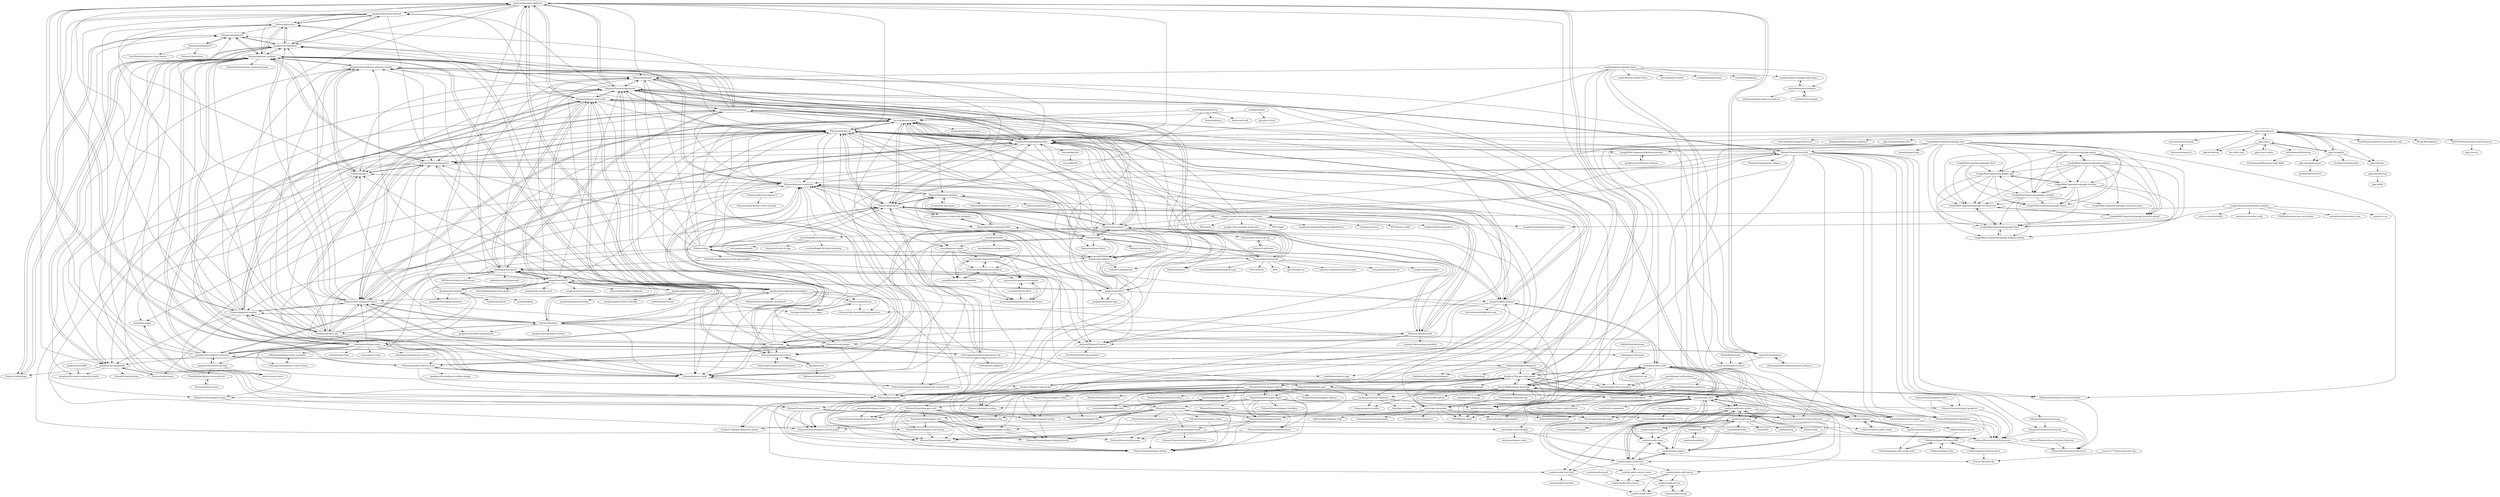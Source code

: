 digraph G {
"yeoman/generator-polymer" -> "googlearchive/seed-element"
"yeoman/generator-polymer" -> "Polymer/polymer-starter-kit"
"yeoman/generator-polymer" -> "Polymer/polymer-bundler"
"yeoman/generator-polymer" -> "Polymer/polyserve"
"yeoman/generator-polymer" -> "robdodson/PolymerSnippets"
"yeoman/generator-polymer" -> "PolymerElements/app-layout"
"yeoman/generator-polymer" -> "googlearchive/app-layout-templates"
"yeoman/generator-polymer" -> "Polymer/polymer-cli"
"yeoman/generator-polymer" -> "bendavis78/paper-date-picker"
"yeoman/generator-polymer" -> "FirebaseExtended/polymerfire"
"yeoman/generator-polymer" -> "erikringsmuth/app-router"
"yeoman/generator-polymer" -> "Polymer/polycasts"
"yeoman/generator-polymer" -> "customelements/www"
"yeoman/generator-polymer" -> "googlearchive/polylint"
"yeoman/generator-polymer" -> "Polymer/web-component-tester"
"Polymer/pwa-starter-kit" -> "lit/lit-element" ["e"=1]
"Polymer/pwa-starter-kit" -> "Polymer/pwa-helpers"
"Polymer/pwa-starter-kit" -> "Polymer/prpl-server"
"Polymer/pwa-starter-kit" -> "Polymer/polymer-starter-kit"
"Polymer/pwa-starter-kit" -> "lit/lit" ["e"=1]
"Polymer/pwa-starter-kit" -> "open-wc/open-wc" ["e"=1]
"Polymer/pwa-starter-kit" -> "material-components/material-web" ["e"=1]
"Polymer/pwa-starter-kit" -> "web-padawan/awesome-lit" ["e"=1]
"Polymer/pwa-starter-kit" -> "Polymer/shop"
"Polymer/pwa-starter-kit" -> "Polymer/polymer" ["e"=1]
"Polymer/pwa-starter-kit" -> "Polymer/polymer-cli"
"Polymer/pwa-starter-kit" -> "FirebaseExtended/polymerfire"
"Polymer/pwa-starter-kit" -> "GoogleChrome/workbox" ["e"=1]
"Polymer/pwa-starter-kit" -> "webcomponents/webcomponentsjs" ["e"=1]
"Polymer/pwa-starter-kit" -> "tur-nr/polymer-redux"
"trading-peter/chart-elements" -> "ebidel/geo-location"
"trading-peter/chart-elements" -> "tehapo/progress-bubble"
"trading-peter/chart-elements" -> "miztroh-zz/wysiwyg-e"
"trading-peter/chart-elements" -> "PolymerLabs/indie-catalog"
"customelements/www" -> "webcomponents/webcomponents.github.io"
"customelements/www" -> "erikringsmuth/app-router"
"customelements/www" -> "yeoman/generator-polymer"
"customelements/www" -> "Polymer/polycasts"
"customelements/www" -> "Link2Twenty/pull-to-action"
"Polymer/polymer-bundler" -> "Polymer/web-component-tester"
"Polymer/polymer-bundler" -> "Polymer/polymer-analyzer"
"Polymer/polymer-bundler" -> "Polymer/polymer-cli"
"Polymer/polymer-bundler" -> "yeoman/generator-polymer"
"Polymer/polymer-bundler" -> "erikringsmuth/app-router"
"Polymer/polymer-bundler" -> "Polymer/polyserve"
"Polymer/polymer-bundler" -> "googlearchive/polymer-element-catalog"
"Polymer/polymer-bundler" -> "PolymerLabs/crisper"
"Polymer/polymer-bundler" -> "Polymer/old-docs-site"
"Polymer/polymer-bundler" -> "Polymer/designer"
"Polymer/polymer-bundler" -> "Polymer/polymer-starter-kit"
"Polymer/polymer-bundler" -> "Polymer/polymer-build"
"Polymer/polymer-bundler" -> "Polymer/project"
"Polymer/polymer-bundler" -> "googlearchive/polybuild"
"Polymer/polymer-bundler" -> "PolymerElements/app-layout"
"Polymer/designer" -> "Polymer/polymer-analyzer"
"Polymer/designer" -> "Polymer/old-docs-site"
"Polymer/designer" -> "PolymerLabs/wizzywid"
"Polymer/designer" -> "googlearchive/polymer-element-catalog"
"Polymer/designer" -> "Polymer/web-component-tester"
"Polymer/designer" -> "Polymer/polymer-build"
"Polymer/designer" -> "Polymer/polymer-bundler"
"Polymer/designer" -> "Polymer/polymer-starter-kit"
"Polymer/designer" -> "googlearchive/built-with-polymer"
"Polymer/designer" -> "FirebaseExtended/polymerfire"
"Polymer/designer" -> "PolymerElements/app-route"
"Polymer/designer" -> "googlearchive/polymer-tutorial"
"Polymer/designer" -> "Polymer/polymer-cli"
"Polymer/designer" -> "Polymer/prpl-server"
"Polymer/designer" -> "miztroh-zz/wysiwyg-e"
"GoogleWebComponents/google-chart" -> "GoogleWebComponents/google-apis"
"GoogleWebComponents/google-chart" -> "GoogleWebComponents/google-url-shortener"
"GoogleWebComponents/google-chart" -> "GoogleWebComponents/google-calendar"
"GoogleWebComponents/google-chart" -> "GoogleWebComponents/google-sheets"
"LarsDenBakker/lit-html-examples" -> "web-padawan/aybolit" ["e"=1]
"LarsDenBakker/lit-html-examples" -> "thepassle/create-lit-app" ["e"=1]
"LarsDenBakker/lit-html-examples" -> "LarsDenBakker/lit-html-workshop" ["e"=1]
"LarsDenBakker/lit-html-examples" -> "Polymer/polymer-modulizer"
"Polymer/pwa-helpers" -> "Polymer/prpl-server"
"Polymer/pwa-helpers" -> "Polymer/pwa-starter-kit"
"Polymer/pwa-helpers" -> "Polymer/polymer-modulizer"
"Polymer/pwa-helpers" -> "Polymer/polymer-cli"
"Polymer/pwa-helpers" -> "Polymer/tools"
"Polymer/pwa-helpers" -> "Polymer/pwa-starter-kit-hn"
"Polymer/pwa-helpers" -> "PolymerLabs/indie-catalog"
"Polymer/pwa-helpers" -> "google/uniflow-polymer"
"Polymer/pwa-helpers" -> "LarsDenBakker/lit-html-examples"
"Polymer/pwa-helpers" -> "Polymer/hn-polymer-2"
"Polymer/pwa-helpers" -> "tur-nr/polymer-redux"
"Polymer/pwa-helpers" -> "PolymerX/polymer-skeleton"
"Polymer/pwa-helpers" -> "Polymer/news"
"Polymer/pwa-helpers" -> "PolymerLabs/wizzywid"
"Polymer/pwa-helpers" -> "FirebaseExtended/polymerfire"
"gdg-x/aura" -> "gdg-x/aura-admin"
"gdg-x/aura" -> "gdg-x/hoverboard"
"gdg-x/aura" -> "dsc-x/dsc-omg"
"gdg-x/aura" -> "gdg-x/chakram"
"gdg-x/aura" -> "kelvinkamau/Vibranium"
"gdg-x/aura" -> "gdg-x/zeppelin"
"Polymer/pwa-starter-kit-hn" -> "PolymerLabs/polymon"
"Polymer/pwa-starter-kit-hn" -> "PolymerLabs/books"
"GoogleWebComponents/google-map" -> "GoogleWebComponents/google-apis"
"GoogleWebComponents/google-map" -> "GoogleWebComponents/google-youtube"
"GoogleWebComponents/google-map" -> "GoogleWebComponents/google-signin"
"GoogleWebComponents/google-map" -> "GoogleWebComponents/firebase-element"
"GoogleWebComponents/google-map" -> "PolymerElements/iron-list"
"GoogleWebComponents/google-map" -> "PolymerElements/iron-scroll-threshold"
"GoogleWebComponents/google-map" -> "PolymerElements/iron-flex-layout"
"GoogleWebComponents/google-map" -> "PolymerElements/paper-button"
"GoogleWebComponents/google-map" -> "GoogleWebComponents/google-calendar"
"GoogleWebComponents/google-map" -> "GoogleWebComponents/google-url-shortener"
"GoogleWebComponents/google-map" -> "GoogleWebComponents/google-drive"
"GoogleWebComponents/google-map" -> "PolymerElements/app-route"
"GoogleWebComponents/google-map" -> "GoogleWebComponents/google-youtube-upload"
"GoogleWebComponents/google-map" -> "keanulee/good-map"
"GoogleWebComponents/google-map" -> "PolymerElements/iron-input"
"googlearchive/seed-element" -> "googlearchive/polylint"
"googlearchive/seed-element" -> "Polymer/polyserve"
"googlearchive/seed-element" -> "PolymerElements/paper-styles"
"googlearchive/seed-element" -> "PolymerElements/app-route"
"googlearchive/seed-element" -> "Polymer/polymer-analyzer"
"googlearchive/seed-element" -> "yeoman/generator-polymer"
"googlearchive/seed-element" -> "googlearchive/polybuild"
"GoogleWebComponents/google-signin" -> "GoogleWebComponents/google-url-shortener"
"GoogleWebComponents/google-signin" -> "GoogleWebComponents/google-drive"
"GoogleWebComponents/google-signin" -> "GoogleWebComponents/google-sheets"
"GoogleWebComponents/google-signin" -> "GoogleWebComponents/google-apis"
"GoogleWebComponents/google-signin" -> "GoogleWebComponents/google-youtube-upload"
"GoogleWebComponents/google-signin" -> "GoogleWebComponents/google-youtube"
"GoogleWebComponents/google-signin" -> "GoogleWebComponents/google-analytics"
"GoogleWebComponents/google-signin" -> "GoogleWebComponents/google-calendar"
"vaadin/charts" -> "vaadin/spreadsheet"
"webcomponents/webcomponents.github.io" -> "customelements/www"
"liuwenchao/aha-table" -> "stevenrskelton/sortable-table"
"gdg-x/boomerang" -> "gdg-x/hub"
"robdodson/PolymerSnippets" -> "robdodson/Atom-PolymerSnippets"
"robdodson/PolymerSnippets" -> "miztroh-zz/wysiwyg-e"
"robdodson/PolymerSnippets" -> "yeoman/generator-polymer"
"robdodson/PolymerSnippets" -> "GabiAxel/paper-fab-transitions"
"robdodson/PolymerSnippets" -> "googlearchive/polymer-patterns"
"robdodson/PolymerSnippets" -> "bendavis78/paper-date-picker"
"robdodson/PolymerSnippets" -> "robdodson/contacts-app"
"robdodson/PolymerSnippets" -> "PolymerLabs/polyup"
"robdodson/PolymerSnippets" -> "FirebaseExtended/polymerfire"
"PolymerLabs/start-polymer3" -> "PolymerLabs/polymer-3-first-element"
"gdg-x/frisbee" -> "gdg-x/boomerang"
"GoogleWebComponents/google-youtube" -> "GoogleWebComponents/google-youtube-upload"
"GoogleWebComponents/google-youtube" -> "GoogleWebComponents/google-drive"
"GoogleWebComponents/google-youtube" -> "GoogleWebComponents/google-url-shortener"
"GoogleWebComponents/google-youtube" -> "GoogleWebComponents/google-apis"
"GoogleWebComponents/google-youtube" -> "GoogleWebComponents/google-hangout-button"
"GoogleWebComponents/google-youtube" -> "GoogleWebComponents/google-calendar"
"GoogleWebComponents/google-youtube" -> "GoogleWebComponents/google-sheets"
"jecfish/poly-mini-game" -> "PolymerX/polymer-skeleton"
"GoogleWebComponents/google-apis" -> "GoogleWebComponents/google-hangout-button"
"GoogleWebComponents/google-apis" -> "GoogleWebComponents/google-sheets"
"GoogleWebComponents/google-apis" -> "GoogleWebComponents/google-url-shortener"
"GoogleWebComponents/google-apis" -> "GoogleWebComponents/google-youtube"
"GoogleWebComponents/google-apis" -> "GoogleWebComponents/google-drive"
"GoogleWebComponents/google-hangout-button" -> "GoogleWebComponents/google-drive"
"GoogleWebComponents/google-calendar" -> "GoogleWebComponents/google-drive"
"GoogleWebComponents/google-calendar" -> "GoogleWebComponents/google-hangout-button"
"GoogleWebComponents/google-calendar" -> "GoogleWebComponents/google-url-shortener"
"GoogleWebComponents/google-calendar" -> "GoogleWebComponents/google-apis"
"GoogleWebComponents/google-calendar" -> "GoogleWebComponents/google-youtube"
"GoogleWebComponents/google-calendar" -> "GoogleWebComponents/google-sheets"
"GoogleWebComponents/google-calendar" -> "GoogleWebComponents/google-streetview-pano"
"GoogleWebComponents/google-drive" -> "GoogleWebComponents/google-hangout-button"
"GoogleWebComponents/google-drive" -> "GoogleWebComponents/google-url-shortener"
"PolymerLabs/books" -> "Polymer/pwa-starter-kit-hn"
"stevenrskelton/sortable-table" -> "liuwenchao/aha-table"
"kelvinkamau/Vibranium" -> "kelvinkamau/Vibranium-Dark-Mode"
"google/ioweb2015" -> "google/santa-tracker-web" ["e"=1]
"google/ioweb2015" -> "Polymer/polymer-starter-kit"
"google/ioweb2015" -> "google/ioweb2016"
"google/ioweb2015" -> "googlearchive/topeka"
"google/ioweb2015" -> "ebidel/polymer-gmail"
"google/ioweb2015" -> "googlesamples/io2015-codelabs"
"google/ioweb2015" -> "googlearchive/app-layout-templates"
"google/ioweb2015" -> "yeoman/generator-polymer"
"google/ioweb2015" -> "googlearchive/voice-memos" ["e"=1]
"google/ioweb2015" -> "googlearchive/polymer-element-catalog"
"google/ioweb2015" -> "Polymer/polycasts"
"google/ioweb2015" -> "PolymerElements/app-layout"
"google/ioweb2015" -> "jakearchibald/offline-wikipedia" ["e"=1]
"google/ioweb2015" -> "kevinpschaaf/chat-view-paper"
"google/ioweb2015" -> "David-Mulder/paper-date-picker"
"bendavis78/paper-chip" -> "bendavis78/paper-fullscreen-dialog"
"bendavis78/paper-chip" -> "robrez/poly-theme-builder"
"bendavis78/paper-date-picker" -> "bendavis78/paper-time-picker"
"bendavis78/paper-date-picker" -> "bendavis78/paper-chip"
"bendavis78/paper-date-picker" -> "Zecat/paper-stepper"
"bendavis78/paper-date-picker" -> "David-Mulder/paper-datatable"
"bendavis78/paper-date-picker" -> "GabiAxel/paper-fab-transitions"
"bendavis78/paper-date-picker" -> "miztroh-zz/wysiwyg-e"
"bendavis78/paper-date-picker" -> "subpopular/d-calendar"
"bendavis78/paper-date-picker" -> "motss/app-datepicker"
"bendavis78/paper-date-picker" -> "vaadin/vaadin-grid"
"bendavis78/paper-date-picker" -> "bendavis78/paper-fullscreen-dialog"
"bendavis78/paper-date-picker" -> "Saulis/iron-data-table"
"bendavis78/paper-date-picker" -> "PolymerElements/paper-swatch-picker"
"bendavis78/paper-date-picker" -> "vaadin/vaadin-date-picker"
"bendavis78/paper-date-picker" -> "PolymerElements/paper-button"
"bendavis78/paper-date-picker" -> "trading-peter/chart-elements"
"googlearchive/polymer-patterns" -> "Polymer/polymer-analyzer"
"googlearchive/polymer-patterns" -> "googlearchive/more-routing"
"googlearchive/polymer-patterns" -> "googlearchive/seed-element"
"googlearchive/polymer-patterns" -> "googlearchive/app-layout-templates"
"googlearchive/polymer-patterns" -> "PolymerLabs/polydev"
"googlearchive/polymer-patterns" -> "Granze/awesome-polymer"
"googlearchive/polymer-patterns" -> "googlearchive/polybuild"
"googlearchive/polymer-patterns" -> "ebidel/polymer-gmail"
"googlearchive/polymer-patterns" -> "robdodson/PolymerSnippets"
"ebidel/polymer-gmail" -> "googlearchive/built-with-polymer"
"ebidel/polymer-gmail" -> "googlearchive/app-layout-templates"
"ebidel/polymer-gmail" -> "DMTSource/daily-stock-forecast" ["e"=1]
"ebidel/polymer-gmail" -> "googlearchive/polymer-patterns"
"ebidel/polymer-gmail" -> "ebidel/material-playground"
"ebidel/polymer-gmail" -> "googlearchive/polymer-element-catalog"
"ebidel/polymer-gmail" -> "trading-peter/chart-elements"
"ebidel/polymer-gmail" -> "David-Mulder/paper-datatable"
"ebidel/polymer-gmail" -> "Granze/awesome-polymer"
"ebidel/polymer-gmail" -> "PolymerElements/app-layout"
"ebidel/polymer-gmail" -> "google/ioweb2015"
"ebidel/polymer-gmail" -> "googlearchive/topeka-elements"
"ebidel/polymer-gmail" -> "Polymer/polycasts"
"ebidel/polymer-gmail" -> "bendavis78/paper-time-picker"
"ebidel/polymer-gmail" -> "Polymer/polymer-starter-kit"
"googlearchive/more-routing" -> "Plastikit/plastik-lazy-route-selector"
"googlearchive/more-routing" -> "atotic/excess-router"
"googlearchive/more-routing" -> "googlearchive/polymer-patterns"
"vaadin/vaadin-core" -> "vaadin/vaadin-date-picker"
"vaadin/vaadin-core" -> "vaadin/vaadin-icons"
"vaadin/vaadin-core" -> "vaadin/vaadin-grid"
"vaadin/vaadin-core" -> "vaadin/vaadin-combo-box"
"vaadin/vaadin-core" -> "vaadin/vaadin-upload"
"vaadin/vaadin-core" -> "vaadin/vaadin-charts"
"vaadin/vaadin-core" -> "vaadin/charts"
"vaadin/vaadin-core" -> "vaadin/framework" ["e"=1]
"vaadin/vaadin-core" -> "vaadin/vaadin-text-field"
"vaadin/vaadin-core" -> "vaadin/flow" ["e"=1]
"vaadin/vaadin-core" -> "vaadin/spring" ["e"=1]
"vaadin/vaadin-core" -> "vaadin/vaadin" ["e"=1]
"vaadin/vaadin-core" -> "Saulis/iron-data-table"
"vaadin/vaadin-core" -> "David-Mulder/paper-datatable"
"gdg-x/zeppelin" -> "gdg-x/hoverboard"
"gdg-x/zeppelin" -> "gdg-x/zeppelin-grunt"
"gdg-x/zeppelin" -> "gdg-x/aura"
"gdg-x/zeppelin" -> "gdg-x/frisbee"
"gdg-x/zeppelin" -> "braziljs/conf-boilerplate"
"erikringsmuth/app-router" -> "googlearchive/more-routing"
"erikringsmuth/app-router" -> "Polymer/polymer-bundler"
"erikringsmuth/app-router" -> "erikringsmuth/polymer-router-demos"
"erikringsmuth/app-router" -> "erikringsmuth/app-router-examples"
"erikringsmuth/app-router" -> "motss/paper-swipe"
"erikringsmuth/app-router" -> "googlearchive/polymer-patterns"
"erikringsmuth/app-router" -> "tur-nr/polymer-redux"
"erikringsmuth/app-router" -> "customelements/www"
"erikringsmuth/app-router" -> "erikringsmuth/pushstate-anchor"
"erikringsmuth/app-router" -> "yeoman/generator-polymer"
"erikringsmuth/app-router" -> "rnicholus/ajax-form"
"erikringsmuth/app-router" -> "robdodson/contacts-app"
"erikringsmuth/app-router" -> "Polymer/polymer-analyzer"
"erikringsmuth/app-router" -> "cwdoh/paper-fab-menu"
"erikringsmuth/app-router" -> "Polymer/web-component-tester"
"Polymer/web-component-tester" -> "Polymer/polymer-cli"
"Polymer/web-component-tester" -> "Polymer/polymer-bundler"
"Polymer/web-component-tester" -> "Polymer/polymer-analyzer"
"Polymer/web-component-tester" -> "FirebaseExtended/polymerfire"
"Polymer/web-component-tester" -> "Polymer/prpl-server"
"Polymer/web-component-tester" -> "Polymer/tools"
"Polymer/web-component-tester" -> "googlearchive/polymer-element-catalog"
"Polymer/web-component-tester" -> "tur-nr/polymer-redux"
"Polymer/web-component-tester" -> "Polymer/designer"
"Polymer/web-component-tester" -> "PolymerLabs/polydev"
"Polymer/web-component-tester" -> "PolymerElements/app-route"
"Polymer/web-component-tester" -> "Polymer/polymer-build"
"Polymer/web-component-tester" -> "googlearchive/polylint"
"Polymer/web-component-tester" -> "PolymerElements/iron-ajax"
"Polymer/web-component-tester" -> "Polymer/old-docs-site"
"vaadin/vaadin-grid" -> "vaadin/vaadin-combo-box"
"vaadin/vaadin-grid" -> "vaadin/vaadin-date-picker"
"vaadin/vaadin-grid" -> "vaadin/vaadin-core"
"vaadin/vaadin-grid" -> "vaadin/vaadin-upload"
"vaadin/vaadin-grid" -> "vaadin/vaadin-icons"
"vaadin/vaadin-grid" -> "Saulis/iron-data-table"
"vaadin/vaadin-grid" -> "TimvdLippe/iron-lazy-pages"
"vaadin/vaadin-grid" -> "David-Mulder/paper-datatable"
"vaadin/vaadin-grid" -> "bendavis78/paper-date-picker"
"vaadin/vaadin-grid" -> "Polymer/polymer-cli"
"vaadin/vaadin-grid" -> "vaadin/vaadin-charts"
"vaadin/vaadin-grid" -> "vaadin/vaadin-context-menu"
"vaadin/vaadin-grid" -> "vaadin/vaadin-text-field"
"vaadin/vaadin-grid" -> "motss/app-datepicker"
"vaadin/vaadin-grid" -> "vaadin/web-components" ["e"=1]
"cwdoh/paper-fab-menu" -> "GabiAxel/paper-fab-transitions"
"googlearchive/topeka" -> "googlearchive/topeka-elements"
"googlearchive/topeka" -> "google/ioweb2015"
"googlearchive/topeka" -> "android/topeka" ["e"=1]
"googlearchive/topeka" -> "ebidel/polymer-gmail"
"googlearchive/topeka" -> "yeoman/generator-polymer"
"googlearchive/topeka" -> "malmstein/yahnac" ["e"=1]
"googlearchive/topeka" -> "googlearchive/polymer-patterns"
"googlearchive/topeka" -> "erikringsmuth/app-router"
"erikringsmuth/polymer-router-demos" -> "erikringsmuth/app-router-examples"
"GoogleWebComponents/google-analytics" -> "GoogleWebComponents/google-signin"
"GoogleWebComponents/google-analytics" -> "GoogleWebComponents/google-url-shortener"
"GoogleWebComponents/google-analytics" -> "GoogleWebComponents/google-calendar"
"GoogleWebComponents/google-analytics" -> "GoogleWebComponents/google-sheets"
"GoogleWebComponents/google-analytics" -> "GoogleWebComponents/google-youtube-upload"
"GoogleWebComponents/google-analytics" -> "GoogleWebComponents/google-apis"
"GoogleWebComponents/google-analytics" -> "GoogleWebComponents/google-streetview-pano"
"GoogleWebComponents/google-analytics" -> "GoogleWebComponents/google-drive"
"GoogleWebComponents/google-analytics" -> "GoogleWebComponents/google-youtube"
"1000ch/lazyload-image" -> "cwdoh/paper-fab-menu"
"GoogleWebComponents/google-youtube-upload" -> "GoogleWebComponents/google-url-shortener"
"GoogleWebComponents/google-youtube-upload" -> "GoogleWebComponents/google-drive"
"GoogleWebComponents/google-url-shortener" -> "GoogleWebComponents/google-drive"
"GoogleWebComponents/google-url-shortener" -> "GoogleWebComponents/google-youtube-upload"
"gdg-x/aura-admin" -> "gdg-x/aura"
"vaadin/spreadsheet" -> "vaadin/charts"
"googlearchive/firebase-element" -> "GoogleWebComponents/firebase-element"
"erikringsmuth/app-router-examples" -> "erikringsmuth/polymer-router-demos"
"googlearchive/app-layout-templates" -> "Polymer/polymer-starter-kit"
"googlearchive/app-layout-templates" -> "PolymerElements/neon-animation"
"googlearchive/app-layout-templates" -> "Polymer/project"
"googlearchive/app-layout-templates" -> "googlearchive/polymer-patterns"
"googlearchive/app-layout-templates" -> "PolymerLabs/todo-list"
"googlearchive/app-layout-templates" -> "ebidel/polymer-gmail"
"googlearchive/app-layout-templates" -> "PolymerElements/app-layout"
"googlearchive/app-layout-templates" -> "bendavis78/paper-chip"
"googlearchive/app-layout-templates" -> "PolymerLabs/zuperkulblog-progressive"
"googlearchive/app-layout-templates" -> "NikZar/nautes-freedomotic-dashboard"
"googlearchive/app-layout-templates" -> "yeoman/generator-polymer"
"googlearchive/app-layout-templates" -> "Polymer/web-component-tester"
"PolymerElements/iron-overlay-behavior" -> "PolymerElements/iron-fit-behavior"
"atotic/excess-router" -> "atotic/lazy-pages"
"googlesamples/io2015-codelabs" -> "googlesamples/io2014-codelabs"
"googlesamples/io2015-codelabs" -> "google/ioweb2015"
"googlesamples/io2015-codelabs" -> "lawloretienne/Trestle" ["e"=1]
"googlesamples/io2015-codelabs" -> "mwolfson/android-historian" ["e"=1]
"Polymer/polymer-analyzer" -> "Polymer/polymer-editor-service"
"Polymer/polymer-analyzer" -> "Polymer/polymer-build"
"Polymer/polymer-analyzer" -> "googlearchive/polylint"
"Polymer/polymer-analyzer" -> "Polymer/lazy-imports"
"Polymer/polymer-analyzer" -> "Polymer/polymer-linter"
"Polymer/polymer-analyzer" -> "Polymer/polymer-decorators"
"Polymer/polymer-analyzer" -> "PolymerElements/iron-component-page"
"Polymer/polymer-analyzer" -> "googlearchive/polybuild"
"Polymer/polymer-analyzer" -> "PolymerLabs/polydev"
"Polymer/polymer-analyzer" -> "googlearchive/web-component-shards"
"Polymer/polymer-analyzer" -> "Polymer/polymer-modulizer"
"Polymer/polymer-analyzer" -> "PolymerElements/app-route"
"Polymer/polymer-analyzer" -> "googlearchive/polymer-element-catalog"
"Polymer/polymer-analyzer" -> "Polymer/polyserve"
"googlearchive/polymer-element-catalog" -> "Polymer/lazy-imports"
"googlearchive/polymer-element-catalog" -> "Polymer/polymer-analyzer"
"googlearchive/polymer-element-catalog" -> "Polymer/project"
"googlearchive/polymer-element-catalog" -> "Polymer/polycasts"
"Polymer/polymer-starter-kit" -> "googlearchive/app-layout-templates"
"Polymer/polymer-starter-kit" -> "google/ioweb2015"
"Polymer/polymer-starter-kit" -> "yeoman/generator-polymer"
"Polymer/polymer-starter-kit" -> "Polymer/old-docs-site"
"Polymer/polymer-starter-kit" -> "Polymer/polymer" ["e"=1]
"Polymer/polymer-starter-kit" -> "Polymer/polymer-cli"
"Polymer/polymer-starter-kit" -> "PolymerElements/app-layout"
"Polymer/polymer-starter-kit" -> "FirebaseExtended/polymerfire"
"Polymer/polymer-starter-kit" -> "Polymer/polymer-bundler"
"Polymer/polymer-starter-kit" -> "Polymer/designer"
"Polymer/polymer-starter-kit" -> "Polymer/web-component-tester"
"Polymer/polymer-starter-kit" -> "googlearchive/seed-element"
"Polymer/polymer-starter-kit" -> "Polymer/pwa-starter-kit"
"Polymer/polymer-starter-kit" -> "ebidel/polymer-gmail"
"Polymer/polymer-starter-kit" -> "Granze/awesome-polymer"
"googlearchive/polybuild" -> "googlearchive/polylint"
"googlearchive/polybuild" -> "PolymerLabs/polyclean"
"googlearchive/polybuild" -> "googlearchive/web-component-shards"
"googlearchive/polybuild" -> "PolymerLabs/crisper"
"googlearchive/polybuild" -> "PolymerLabs/polygit"
"gdg-x/hoverboard" -> "gdg-x/zeppelin"
"gdg-x/hoverboard" -> "gdg-x/aura"
"gdg-x/hoverboard" -> "gdg-x/frisbee"
"gdg-x/hoverboard" -> "FirebaseExtended/polymerfire"
"gdg-x/hoverboard" -> "gdg-x/zeppelin-grunt"
"gdg-x/hoverboard" -> "GDGNorthAmerica/info-and-resources"
"gdg-x/hoverboard" -> "google/ioweb2015"
"gdg-x/hoverboard" -> "StartPolymer/polymer-starter-kit-plus-old"
"gdg-x/hoverboard" -> "BuckyMaler/global" ["e"=1]
"gdg-x/hoverboard" -> "AndroidStudyGroup/conferences" ["e"=1]
"gdg-x/hoverboard" -> "designmodo/html-website-templates" ["e"=1]
"gdg-x/hoverboard" -> "gdg-x/chakram"
"gdg-x/hoverboard" -> "google/ioweb2016"
"gdg-x/hoverboard" -> "gdg-wisdom/wisdom-2015"
"gdg-x/hoverboard" -> "Instrument/emotobooth"
"justinfagnani/mixwith.js" -> "Polymer/prpl-server"
"justinfagnani/mixwith.js" -> "tur-nr/polymer-redux"
"justinfagnani/mixwith.js" -> "Download/mics"
"justinfagnani/mixwith.js" -> "leebyron/iterall" ["e"=1]
"PolymerElements/paper-tabs" -> "PolymerElements/paper-toolbar"
"PolymerElements/paper-tabs" -> "PolymerElements/paper-item"
"PolymerElements/paper-tabs" -> "PolymerElements/paper-dialog-behavior"
"PolymerElements/paper-tabs" -> "PolymerElements/paper-icon-button"
"PolymerElements/paper-tabs" -> "PolymerElements/paper-swatch-picker"
"PolymerElements/paper-tabs" -> "PolymerElements/paper-listbox"
"PolymerElements/neon-animation" -> "PolymerElements/iron-flex-layout"
"PolymerElements/neon-animation" -> "PolymerElements/paper-styles"
"PolymerElements/neon-animation" -> "PolymerElements/iron-pages"
"PolymerElements/neon-animation" -> "PolymerElements/iron-a11y-keys"
"PolymerElements/neon-animation" -> "PolymerElements/iron-scroll-threshold"
"PolymerElements/paper-styles" -> "PolymerElements/paper-fab"
"PolymerElements/paper-styles" -> "PolymerElements/paper-listbox"
"PolymerElements/paper-styles" -> "PolymerElements/iron-overlay-behavior"
"PolymerElements/paper-styles" -> "PolymerElements/paper-swatch-picker"
"PolymerElements/paper-styles" -> "PolymerElements/paper-toolbar"
"PolymerElements/paper-styles" -> "PolymerElements/paper-item"
"Polymer/polyserve" -> "googlearchive/polylint"
"Polymer/polyserve" -> "Polymer/polymer-analyzer"
"Polymer/polyserve" -> "googlearchive/seed-element"
"Polymer/polyserve" -> "PolymerLabs/polydev"
"PolymerElements/paper-item" -> "PolymerElements/paper-listbox"
"PolymerElements/iron-list" -> "PolymerElements/iron-overlay-behavior"
"PolymerElements/iron-list" -> "PolymerElements/iron-image"
"PolymerElements/iron-list" -> "PolymerElements/iron-dropdown"
"PolymerElements/iron-list" -> "PolymerElements/iron-fit-behavior"
"PolymerElements/iron-list" -> "PolymerElements/iron-scroll-threshold"
"PolymerElements/iron-list" -> "PolymerElements/iron-collapse"
"PolymerElements/iron-list" -> "PolymerElements/app-storage"
"PolymerElements/iron-list" -> "ebidel/geo-location"
"PolymerElements/iron-list" -> "PolymerElements/app-route"
"PolymerElements/iron-list" -> "PolymerElements/iron-pages"
"PolymerElements/iron-list" -> "Polymer/lazy-imports"
"PolymerElements/iron-list" -> "PolymerElements/app-layout"
"PolymerElements/iron-list" -> "PolymerElements/iron-location"
"PolymerElements/iron-list" -> "PolymerElements/iron-ajax"
"PolymerElements/iron-list" -> "Collaborne/paper-fab-speed-dial"
"PolymerLabs/crisper" -> "googlearchive/polybuild"
"PolymerElements/app-storage" -> "PolymerElements/paper-swatch-picker"
"googlearchive/paper-menu" -> "PolymerElements/paper-menu-button"
"googlearchive/paper-menu" -> "PolymerElements/paper-toolbar"
"googlearchive/paper-menu" -> "PolymerElements/paper-item"
"PolymerElements/iron-icons" -> "PolymerElements/paper-listbox"
"PolymerElements/iron-icons" -> "PolymerElements/paper-item"
"PolymerElements/iron-icons" -> "PolymerElements/paper-icon-button"
"PolymerElements/iron-icons" -> "PolymerElements/iron-iconset-svg"
"PolymerElements/iron-icons" -> "PolymerElements/iron-pages"
"PolymerElements/iron-icons" -> "PolymerElements/paper-dialog"
"PolymerElements/iron-icons" -> "PolymerElements/paper-menu-button"
"PolymerElements/iron-icons" -> "PolymerElements/paper-toast"
"PolymerElements/iron-icons" -> "PolymerElements/iron-input"
"PolymerElements/iron-icons" -> "PolymerElements/paper-swatch-picker"
"PolymerElements/iron-icons" -> "PolymerElements/iron-fit-behavior"
"PolymerElements/iron-icons" -> "PolymerElements/iron-dropdown"
"PolymerElements/iron-icons" -> "PolymerElements/paper-fab"
"PolymerElements/iron-icons" -> "PolymerElements/paper-ripple"
"PolymerElements/iron-icons" -> "PolymerElements/paper-tabs"
"PolymerElements/iron-ajax" -> "PolymerElements/iron-pages"
"PolymerElements/iron-ajax" -> "PolymerElements/iron-fit-behavior"
"PolymerElements/iron-ajax" -> "PolymerElements/iron-icons"
"PolymerElements/iron-ajax" -> "PolymerElements/paper-card"
"PolymerElements/iron-ajax" -> "PolymerElements/iron-overlay-behavior"
"PolymerElements/iron-ajax" -> "PolymerElements/paper-dialog"
"PolymerElements/iron-ajax" -> "PolymerElements/iron-dropdown"
"PolymerElements/iron-ajax" -> "PolymerElements/iron-flex-layout"
"PolymerElements/iron-ajax" -> "PolymerElements/paper-listbox"
"PolymerElements/iron-ajax" -> "PolymerElements/app-storage"
"PolymerElements/iron-ajax" -> "PolymerElements/paper-input"
"PolymerElements/iron-ajax" -> "PolymerElements/iron-selector"
"PolymerElements/iron-image" -> "PolymerElements/iron-location"
"PolymerElements/iron-image" -> "PolymerElements/iron-behaviors"
"PolymerElements/paper-ripple" -> "PolymerElements/paper-dialog-behavior"
"PolymerElements/paper-ripple" -> "PolymerElements/paper-listbox"
"PolymerElements/paper-ripple" -> "PolymerElements/paper-toolbar"
"PolymerElements/paper-ripple" -> "PolymerElements/iron-fit-behavior"
"PolymerElements/paper-toolbar" -> "PolymerElements/paper-dialog-behavior"
"PolymerElements/iron-flex-layout" -> "PolymerElements/paper-toggle-button"
"PolymerElements/paper-input" -> "PolymerElements/paper-listbox"
"PolymerElements/paper-input" -> "PolymerElements/paper-fab"
"PolymerElements/paper-input" -> "PolymerElements/paper-item"
"PolymerElements/paper-input" -> "PolymerElements/paper-button"
"PolymerElements/paper-input" -> "PolymerElements/paper-dialog"
"PolymerElements/paper-input" -> "PolymerElements/paper-checkbox"
"PolymerElements/paper-input" -> "PolymerElements/paper-dropdown-menu"
"PolymerElements/paper-input" -> "PolymerElements/iron-icons"
"PolymerElements/paper-input" -> "PolymerElements/paper-progress"
"PolymerElements/paper-button" -> "PolymerElements/paper-badge"
"PolymerElements/paper-button" -> "PolymerElements/paper-item"
"PolymerElements/paper-button" -> "PolymerElements/paper-progress"
"PolymerElements/paper-button" -> "PolymerElements/paper-toolbar"
"PolymerElements/paper-button" -> "PolymerElements/paper-dialog"
"PolymerElements/paper-button" -> "PolymerElements/paper-fab"
"PolymerElements/paper-button" -> "PolymerElements/paper-input"
"PolymerElements/paper-button" -> "PolymerElements/iron-flex-layout"
"PolymerElements/paper-button" -> "PolymerElements/paper-dropdown-menu"
"PolymerElements/paper-button" -> "PolymerElements/paper-spinner"
"PolymerElements/paper-button" -> "PolymerElements/paper-menu-button"
"PolymerElements/paper-button" -> "PolymerElements/paper-icon-button"
"PolymerElements/paper-button" -> "PolymerElements/paper-swatch-picker"
"PolymerElements/paper-button" -> "PolymerElements/paper-tooltip"
"PolymerElements/iron-fit-behavior" -> "PolymerElements/iron-behaviors"
"PolymerElements/paper-progress" -> "PolymerElements/iron-fit-behavior"
"PolymerElements/paper-slider" -> "PolymerElements/paper-progress"
"PolymerElements/paper-slider" -> "PolymerElements/iron-fit-behavior"
"PolymerElements/paper-icon-button" -> "PolymerElements/paper-item"
"PolymerElements/iron-pages" -> "PolymerElements/iron-fit-behavior"
"PolymerElements/paper-toast" -> "PolymerElements/iron-fit-behavior"
"PolymerElements/paper-toast" -> "PolymerElements/paper-dialog-behavior"
"PolymerElements/paper-toast" -> "PolymerElements/iron-resizable-behavior"
"PolymerElements/paper-toast" -> "PolymerElements/paper-listbox"
"PolymerElements/paper-toast" -> "PolymerElements/iron-meta"
"PolymerElements/paper-toast" -> "PolymerElements/paper-item"
"PolymerElements/iron-a11y-keys-behavior" -> "PolymerElements/iron-behaviors"
"googlearchive/polylint" -> "PolymerLabs/polydev"
"googlearchive/polylint" -> "PolymerLabs/polygit"
"googlearchive/polylint" -> "googlearchive/polybuild"
"googlearchive/polylint" -> "Polymer/polymer-analyzer"
"googlearchive/polylint" -> "googlearchive/seed-element"
"googlearchive/polylint" -> "Polymer/polymer-build"
"googlearchive/polylint" -> "Polymer/polyserve"
"PolymerElements/iron-form" -> "PolymerElements/iron-meta"
"PolymerElements/iron-form" -> "PolymerElements/iron-overlay-behavior"
"PolymerElements/paper-dialog" -> "PolymerElements/paper-listbox"
"PolymerElements/paper-dialog" -> "PolymerElements/paper-toast"
"PolymerElements/paper-dialog" -> "PolymerElements/iron-meta"
"PolymerElements/iron-dropdown" -> "PolymerElements/iron-fit-behavior"
"PolymerElements/paper-tooltip" -> "PolymerElements/paper-badge"
"PolymerElements/paper-badge" -> "PolymerElements/paper-dialog-behavior"
"PolymerElements/paper-dropdown-menu" -> "PolymerElements/paper-listbox"
"PolymerElements/paper-dropdown-menu" -> "PolymerElements/paper-item"
"PolymerElements/paper-card" -> "PolymerElements/paper-badge"
"PolymerElements/paper-card" -> "PolymerElements/paper-menu-button"
"PolymerElements/paper-card" -> "PolymerElements/paper-toolbar"
"PolymerElements/paper-card" -> "PolymerElements/paper-listbox"
"PolymerElements/paper-card" -> "PolymerElements/paper-dialog-behavior"
"PolymerElements/paper-card" -> "PolymerElements/paper-tabs"
"PolymerElements/paper-card" -> "PolymerElements/paper-item"
"Granze/awesome-polymer" -> "abdonrd/PolymerProjects"
"Granze/awesome-polymer" -> "googlearchive/polymer-element-catalog"
"Granze/awesome-polymer" -> "Polymer/polymer-modulizer"
"Granze/awesome-polymer" -> "googlearchive/polymer-patterns"
"Granze/awesome-polymer" -> "Polymer/polyserve"
"Granze/awesome-polymer" -> "Link2Twenty/pull-to-action"
"Granze/awesome-polymer" -> "tur-nr/polymer-redux"
"Granze/awesome-polymer" -> "googlearchive/polylint"
"Granze/awesome-polymer" -> "robdodson/Atom-PolymerSnippets"
"Granze/awesome-polymer" -> "robrez/poly-theme-builder"
"Granze/awesome-polymer" -> "Polymer/project"
"Granze/awesome-polymer" -> "PolymerLabs/polydev"
"Granze/awesome-polymer" -> "ebidel/polymer-gmail"
"Granze/awesome-polymer" -> "googlearchive/polybuild"
"Granze/awesome-polymer" -> "Polymer/polymer-analyzer"
"googlearchive/IMD" -> "googlearchive/web-component-shards"
"Polymer/polycasts" -> "googlearchive/polymer-element-catalog"
"Polymer/polycasts" -> "FirebaseExtended/polymerfire"
"Polymer/polycasts" -> "PolymerLabs/todo-list"
"Polymer/polycasts" -> "abdonrd/PolymerProjects"
"Polymer/polycasts" -> "PolymerElements/app-layout"
"Polymer/polycasts" -> "Polymer/project"
"Polymer/polycasts" -> "Polymer/polymer-build"
"Polymer/polycasts" -> "Polymer/lazy-imports"
"Polymer/polycasts" -> "Polymer/hn-polymer-2"
"MediaMath/strand" -> "Link2Twenty/pull-to-action"
"Plastikit/plastik-lazy-route-selector" -> "Neovici/cosmoz-router"
"gorork/paper-audio-player" -> "Zecat/paper-stepper"
"gorork/paper-audio-player" -> "GabiAxel/paper-fab-transitions"
"gorork/paper-audio-player" -> "miztroh-zz/wysiwyg-e"
"GoogleWebComponents/firebase-element" -> "googlearchive/firebase-element"
"bendavis78/paper-time-picker" -> "bendavis78/paper-date-picker"
"bendavis78/paper-time-picker" -> "bendavis78/paper-chip"
"bendavis78/paper-time-picker" -> "bendavis78/paper-fullscreen-dialog"
"vaadin/vaadin-charts" -> "vaadin/vaadin-icons"
"gdg-x/zeppelin-grunt" -> "ajmikzer/devfest2015"
"GDGNorthAmerica/info-and-resources" -> "gdg-x/nexus"
"vcompile/Torrent-Alert" -> "meteorwebcomponents/compiler"
"vcompile/Torrent-Alert" -> "meteorwebcomponents/demo-flowrouter"
"Neovici/cosmoz-router" -> "Plastikit/plastik-lazy-route-selector"
"google/ioweb2016" -> "google/ioweb2015"
"google/ioweb2016" -> "FirebaseExtended/polymerfire"
"google/ioweb2016" -> "Polymer/shop"
"google/ioweb2016" -> "Polymer/polymer-cli"
"google/ioweb2016" -> "googlearchive/note-app"
"google/ioweb2016" -> "ebidel/polymer-gmail"
"google/ioweb2016" -> "Polymer/polymer-modulizer"
"google/ioweb2016" -> "PolymerElements/app-layout"
"google/ioweb2016" -> "abdonrd/PolymerProjects"
"google/ioweb2016" -> "PolymerElements/iron-list"
"google/ioweb2016" -> "google/uniflow-polymer"
"google/ioweb2016" -> "googlearchive/polymer-element-catalog"
"google/ioweb2016" -> "PolymerLabs/zuperkulblog-progressive"
"tur-nr/polymer-redux" -> "google/uniflow-polymer"
"tur-nr/polymer-redux" -> "Polymer/prpl-server"
"tur-nr/polymer-redux" -> "Polymer/polymer-cli"
"tur-nr/polymer-redux" -> "FirebaseExtended/polymerfire"
"tur-nr/polymer-redux" -> "Polymer/polymer-decorators"
"tur-nr/polymer-redux" -> "lastmjs/redux-store-element"
"tur-nr/polymer-redux" -> "PolymerElements/app-layout"
"tur-nr/polymer-redux" -> "aruntk/polymer-apollo"
"tur-nr/polymer-redux" -> "PolymerX/polymer-skeleton"
"tur-nr/polymer-redux" -> "Zecat/paper-stepper"
"tur-nr/polymer-redux" -> "Polymer/polymer-build"
"tur-nr/polymer-redux" -> "Polymer/polymer-modulizer"
"tur-nr/polymer-redux" -> "Polymer/pwa-helpers"
"tur-nr/polymer-redux" -> "Granze/awesome-polymer"
"tur-nr/polymer-redux" -> "Polymer/web-component-tester"
"PolymerLabs/polydev" -> "googlearchive/polylint"
"PolymerLabs/polydev" -> "PolymerLabs/polygit"
"PolymerLabs/polydev" -> "PolymerLabs/polyperf"
"PolymerLabs/polydev" -> "Polymer/polymer-analyzer"
"vaadin/expense-manager-demo" -> "vaadin/expense-manager-ng2-demo"
"vaadin/expense-manager-demo" -> "vaadin/fitness-tracker-demo"
"vaadin/expense-manager-demo" -> "FirebaseExtended/polymerfire"
"vaadin/expense-manager-demo" -> "akveo/polymer-admin" ["e"=1]
"vaadin/expense-manager-demo" -> "vaadin/vaadin-grid"
"vaadin/expense-manager-demo" -> "vaadin/vaadin-core"
"vaadin/expense-manager-demo" -> "David-Mulder/paper-datatable"
"vaadin/expense-manager-demo" -> "Polymer/polycasts"
"vaadin/expense-manager-demo" -> "vaadin/dashboard-demo" ["e"=1]
"vaadin/expense-manager-demo" -> "Saulis/iron-data-table"
"vaadin/expense-manager-demo" -> "notwaldorf/mojibrag"
"vaadin/expense-manager-demo" -> "platosha/angular-polymer"
"PolymerElements/app-layout" -> "FirebaseExtended/polymerfire"
"PolymerElements/app-layout" -> "Polymer/polymer-cli"
"PolymerElements/app-layout" -> "PolymerElements/iron-list"
"PolymerElements/app-layout" -> "tur-nr/polymer-redux"
"PolymerElements/app-layout" -> "Polymer/polycasts"
"PolymerElements/app-layout" -> "PolymerElements/app-route"
"PolymerElements/app-layout" -> "googlearchive/app-layout-templates"
"PolymerElements/app-layout" -> "Polymer/project"
"PolymerElements/app-layout" -> "Polymer/polymer-starter-kit"
"PolymerElements/app-layout" -> "googlearchive/seed-element"
"PolymerElements/app-layout" -> "googlearchive/polylint"
"PolymerElements/app-layout" -> "yeoman/generator-polymer"
"PolymerElements/app-layout" -> "bendavis78/paper-date-picker"
"PolymerElements/app-layout" -> "PolymerElements/paper-card"
"PolymerElements/app-layout" -> "PolymerElements/paper-styles"
"PolymerLabs/polygit" -> "googlearchive/polylint"
"PolymerLabs/polygit" -> "PolymerLabs/polydev"
"vaadin/vaadin-combo-box" -> "vaadin/vaadin-icons"
"vaadin/vaadin-combo-box" -> "vaadin/vaadin-date-picker"
"vaadin/vaadin-combo-box" -> "vaadin/vaadin-upload"
"vaadin/vaadin-combo-box" -> "vaadin/vaadin-grid"
"vaadin/vaadin-combo-box" -> "vaadin/vaadin-context-menu"
"vaadin/vaadin-combo-box" -> "vaadin/vaadin-core"
"vaadin/vaadin-combo-box" -> "vaadin/vaadin-text-field"
"vaadin/vaadin-combo-box" -> "vaadin/vaadin-split-layout"
"kevinpschaaf/chat-view-paper" -> "PolymerLabs/todo-list"
"PolymerLabs/todo-list" -> "kevinpschaaf/chat-view-paper"
"PolymerLabs/todo-list" -> "PolymerLabs/zuperkulblog-progressive"
"Polymer/project" -> "Polymer/polymer-modulizer"
"Polymer/project" -> "PolymerElements/app-route"
"Polymer/project" -> "googlearchive/polymer-element-catalog"
"Polymer/project" -> "Polymer/polyserve"
"Polymer/project" -> "Polymer/polymer-build"
"Polymer/project" -> "googlearchive/polybuild"
"Polymer/project" -> "atotic/lazy-pages"
"PolymerElements/iron-location" -> "PolymerElements/iron-behaviors"
"PolymerElements/iron-location" -> "PolymerElements/iron-fit-behavior"
"vaadin/vaadin-date-picker" -> "vaadin/vaadin-icons"
"vaadin/vaadin-date-picker" -> "vaadin/vaadin-combo-box"
"vaadin/vaadin-date-picker" -> "vaadin/vaadin-upload"
"vaadin/vaadin-date-picker" -> "vaadin/vaadin-grid"
"vaadin/vaadin-date-picker" -> "vaadin/vaadin-core"
"vaadin/vaadin-date-picker" -> "vaadin/vaadin-split-layout"
"vaadin/vaadin-date-picker" -> "vaadin/vaadin-text-field"
"vaadin/vaadin-date-picker" -> "TimvdLippe/iron-lazy-pages"
"PolymerElements/iron-scroll-threshold" -> "PolymerElements/iron-behaviors"
"PolymerElements/app-route" -> "PolymerElements/paper-swatch-picker"
"PolymerElements/app-route" -> "PolymerElements/iron-form"
"PolymerElements/app-route" -> "atotic/lazy-pages"
"PolymerElements/app-route" -> "Polymer/polymer-build"
"PolymerElements/app-route" -> "Polymer/polymer-analyzer"
"PolymerElements/app-route" -> "Polymer/project"
"PolymerElements/app-route" -> "PolymerElements/iron-meta"
"simplajs/simpla" -> "tur-nr/polymer-redux"
"simplajs/simpla" -> "Juicy/juicy-html"
"GeoloeG/iron-swipeable-pages" -> "GeoloeG/iron-pullable-container"
"David-Mulder/paper-datatable" -> "RoXuS/paper-datatable-api"
"David-Mulder/paper-datatable" -> "Saulis/iron-data-table"
"David-Mulder/paper-datatable" -> "vaadin/vaadin-grid"
"David-Mulder/paper-datatable" -> "bendavis78/paper-date-picker"
"David-Mulder/paper-datatable" -> "winhowes/file-upload"
"David-Mulder/paper-datatable" -> "Zecat/paper-stepper"
"David-Mulder/paper-datatable" -> "TimvdLippe/iron-lazy-pages"
"David-Mulder/paper-datatable" -> "liuwenchao/aha-table"
"David-Mulder/paper-datatable" -> "miztroh-zz/wysiwyg-e"
"David-Mulder/paper-datatable" -> "trading-peter/chart-elements"
"David-Mulder/paper-datatable" -> "stevenrskelton/sortable-table"
"David-Mulder/paper-datatable" -> "motss/app-datepicker"
"David-Mulder/paper-datatable" -> "tehapo/progress-bubble"
"David-Mulder/paper-datatable" -> "ergo/polymer-dragula"
"David-Mulder/paper-datatable" -> "googlearchive/polymer-element-catalog"
"motss/app-datepicker" -> "OWOX/brainy-table"
"motss/app-datepicker" -> "Zecat/paper-stepper"
"motss/app-datepicker" -> "PolymerLabs/uni-virtualizer" ["e"=1]
"motss/app-datepicker" -> "ellipticaljs/paper-autocomplete"
"motss/app-datepicker" -> "bendavis78/paper-date-picker"
"motss/app-datepicker" -> "Link2Twenty/l2t-paper-slider"
"motss/app-datepicker" -> "bendavis78/paper-chip"
"motss/app-datepicker" -> "google/uniflow-polymer"
"motss/app-datepicker" -> "fabbricadigitale/paper-chip"
"motss/app-datepicker" -> "PolymerElements/iron-overlay-behavior"
"motss/app-datepicker" -> "fooloomanzoo/datetime-picker"
"Collaborne/paper-search" -> "Collaborne/paper-fab-speed-dial"
"atotic/lazy-pages" -> "atotic/excess-router"
"Zecat/paper-stepper" -> "vguillou/material-progress"
"Zecat/paper-stepper" -> "Link2Twenty/l2t-paper-slider"
"Zecat/paper-stepper" -> "Collaborne/paper-search"
"Collaborne/paper-fab-speed-dial" -> "Collaborne/paper-chip"
"Collaborne/paper-fab-speed-dial" -> "Collaborne/paper-bottom-sheet"
"Collaborne/paper-fab-speed-dial" -> "Collaborne/paper-date-picker-item"
"vaadin/vaadin-icons" -> "vaadin/vaadin-upload"
"vaadin/vaadin-icons" -> "vaadin/vaadin-combo-box"
"vaadin/vaadin-icons" -> "vaadin/vaadin-date-picker"
"Collaborne/paper-bottom-sheet" -> "Protoss78/textfit-div"
"Collaborne/paper-bottom-sheet" -> "Collaborne/paper-fab-speed-dial"
"vguillou/material-progress" -> "Collaborne/paper-date-picker-item"
"vguillou/material-progress" -> "Zecat/paper-stepper"
"Collaborne/paper-chip" -> "Collaborne/paper-fab-speed-dial"
"Collaborne/paper-date-picker-item" -> "Collaborne/paper-fab-speed-dial"
"PolymerLabs/polyperf" -> "PolymerLabs/tedium"
"PolymerLabs/polyperf" -> "PolymerLabs/polydev"
"PolymerLabs/polyperf" -> "StartPolymer/polymer-cheat-sheets"
"meteorwebcomponents/compiler" -> "meteorwebcomponents/demo-flowrouter"
"meteorwebcomponents/compiler" -> "vcompile/Torrent-Alert"
"meteorwebcomponents/demo-flowrouter" -> "meteorwebcomponents/compiler"
"robrez/poly-theme-builder" -> "dreammmr/paper-video"
"robrez/poly-theme-builder" -> "Protoss78/textfit-div"
"marcus7777/open-elements.org" -> "Protoss78/textfit-div"
"Polymer/polymer-cli" -> "Polymer/web-component-tester"
"Polymer/polymer-cli" -> "FirebaseExtended/polymerfire"
"Polymer/polymer-cli" -> "Polymer/polymer-build"
"Polymer/polymer-cli" -> "Polymer/prpl-server"
"Polymer/polymer-cli" -> "Polymer/polymer-analyzer"
"Polymer/polymer-cli" -> "tur-nr/polymer-redux"
"Polymer/polymer-cli" -> "Polymer/vscode-plugin"
"Polymer/polymer-cli" -> "Polymer/hn-polymer-2"
"Polymer/polymer-cli" -> "PolymerElements/app-route"
"Polymer/polymer-cli" -> "PolymerElements/app-layout"
"Polymer/polymer-cli" -> "Polymer/lazy-imports"
"Polymer/polymer-cli" -> "google/uniflow-polymer"
"Polymer/polymer-cli" -> "Polymer/pwa-helpers"
"Polymer/polymer-cli" -> "Polymer/polymer-modulizer"
"Polymer/polymer-cli" -> "vaadin/vaadin-grid"
"GoogleChromeLabs/houdini-samples" -> "w3c/css-houdini-drafts" ["e"=1]
"GoogleChromeLabs/houdini-samples" -> "iamvdo/css-houdini.rocks"
"GoogleChromeLabs/houdini-samples" -> "CSSHoudini/awesome-css-houdini"
"GoogleChromeLabs/houdini-samples" -> "surma/ishoudinireadyyet.com"
"GoogleChromeLabs/houdini-samples" -> "una/extra.css"
"GoogleChromeLabs/houdini-samples" -> "GoogleChromeLabs/ui-element-samples" ["e"=1]
"GoogleChromeLabs/houdini-samples" -> "GoogleChromeLabs/howto-components"
"vaadin/expense-manager-ng2-demo" -> "platosha/angular-polymer"
"FirebaseExtended/polymerfire" -> "Polymer/polymer-cli"
"FirebaseExtended/polymerfire" -> "PolymerElements/app-layout"
"FirebaseExtended/polymerfire" -> "googlearchive/note-app"
"FirebaseExtended/polymerfire" -> "tur-nr/polymer-redux"
"FirebaseExtended/polymerfire" -> "convoo/login-fire"
"FirebaseExtended/polymerfire" -> "PolymerElements/app-route"
"FirebaseExtended/polymerfire" -> "google/uniflow-polymer"
"FirebaseExtended/polymerfire" -> "Polymer/polycasts"
"FirebaseExtended/polymerfire" -> "Polymer/prpl-server"
"FirebaseExtended/polymerfire" -> "Polymer/polymer-modulizer"
"FirebaseExtended/polymerfire" -> "Polymer/polymer-build"
"FirebaseExtended/polymerfire" -> "PolymerElements/iron-list"
"FirebaseExtended/polymerfire" -> "GoogleWebComponents/firebase-element"
"FirebaseExtended/polymerfire" -> "googlearchive/polylint"
"FirebaseExtended/polymerfire" -> "Polymer/web-component-tester"
"vaadin/vaadin-upload" -> "vaadin/vaadin-icons"
"vaadin/vaadin-upload" -> "vaadin/vaadin-combo-box"
"vaadin/vaadin-upload" -> "vaadin/vaadin-date-picker"
"vaadin/vaadin-upload" -> "vaadin/vaadin-grid"
"vaadin/vaadin-upload" -> "vaadin/vaadin-core"
"Polymer/shop" -> "Polymer/news"
"Polymer/shop" -> "Polymer/polymer-cli"
"Polymer/shop" -> "FirebaseExtended/polymerfire"
"Polymer/shop" -> "tur-nr/polymer-redux"
"Polymer/shop" -> "Polymer/hn-polymer-2"
"Polymer/shop" -> "google/ioweb2016"
"Polymer/shop" -> "Polymer/polymer-starter-kit"
"Polymer/shop" -> "PolymerElements/app-layout"
"Polymer/shop" -> "Polymer/polycasts"
"Polymer/shop" -> "Polymer/prpl-server"
"Polymer/shop" -> "Polymer/pwa-starter-kit"
"Polymer/shop" -> "Polymer/tools"
"Polymer/shop" -> "StartPolymer/progressive-web-app-template"
"Polymer/shop" -> "Polymer/polymer-bundler"
"Polymer/shop" -> "Polymer/web-component-tester"
"StartPolymer/progressive-web-app-template" -> "Polymer/polymer-modulizer"
"StartPolymer/progressive-web-app-template" -> "ebidel/polymer-gmail"
"StartPolymer/progressive-web-app-template" -> "abdonrd/PolymerProjects"
"Saulis/iron-data-table" -> "vaadin/vaadin-grid"
"Saulis/iron-data-table" -> "vaadin/vaadin-combo-box"
"Saulis/iron-data-table" -> "David-Mulder/paper-datatable"
"Saulis/iron-data-table" -> "google/uniflow-polymer"
"Saulis/iron-data-table" -> "vaadin/vaadin-date-picker"
"Saulis/iron-data-table" -> "GabiAxel/paper-fab-transitions"
"Saulis/iron-data-table" -> "Zecat/paper-stepper"
"Saulis/iron-data-table" -> "TimvdLippe/iron-lazy-pages"
"Saulis/iron-data-table" -> "platosha/rest-api"
"Saulis/iron-data-table" -> "bendavis78/paper-date-picker"
"Saulis/iron-data-table" -> "ellipticaljs/paper-autocomplete"
"Saulis/iron-data-table" -> "OWOX/brainy-table"
"Instrument/emotobooth" -> "Instrument/query-it"
"miztroh-zz/wysiwyg-e" -> "GeoloeG/iron-pullable-container"
"miztroh-zz/wysiwyg-e" -> "OWOX/brainy-table"
"abdonrd/PolymerProjects" -> "StartPolymer/awesome-polymer"
"platosha/angular-polymer" -> "platosha/angular-polymer-renderer"
"platosha/angular-polymer" -> "vaadin/expense-manager-ng2-demo"
"platosha/angular-polymer" -> "hotforfeature/origami"
"Instrument/query-it" -> "Instrument/emotobooth"
"GeoloeG/iron-pullable-container" -> "Granze/accounting-element"
"meteorwebcomponents/mixin" -> "meteorwebcomponents/synthesis"
"meteorwebcomponents/mixin" -> "meteorwebcomponents/demo-flowrouter"
"meteorwebcomponents/mixin" -> "aruntk/kickstart-meteor-polymer"
"meteorwebcomponents/mixin" -> "meteorwebcomponents/compiler"
"meteorwebcomponents/synthesis" -> "meteorwebcomponents/mixin"
"meteorwebcomponents/synthesis" -> "aruntk/kickstart-meteor-polymer"
"meteorwebcomponents/synthesis" -> "meteorwebcomponents/demo-flowrouter"
"meteorwebcomponents/synthesis" -> "meteorwebcomponents/compiler"
"aruntk/kickstart-meteor-polymer" -> "meteorwebcomponents/synthesis"
"aruntk/kickstart-meteor-polymer" -> "meteorwebcomponents/demo-flowrouter"
"aruntk/kickstart-meteor-polymer" -> "meteorwebcomponents/mixin"
"webcomponents/webcomponents.org" -> "Polymer/prpl-server"
"webcomponents/webcomponents.org" -> "Polymer/lazy-imports"
"webcomponents/webcomponents.org" -> "Polymer/polymer-cli"
"webcomponents/webcomponents.org" -> "PolymerElements/app-route"
"webcomponents/webcomponents.org" -> "Polymer/tools"
"webcomponents/webcomponents.org" -> "PolymerElements/iron-list"
"webcomponents/webcomponents.org" -> "43081j/eslint-plugin-lit" ["e"=1]
"Polymer/polymer-build" -> "PolymerElements/generator-polymer-init-custom-build"
"Polymer/polymer-build" -> "Polymer/polymer-analyzer"
"Polymer/polymer-build" -> "Polymer/lazy-imports"
"Polymer/polymer-build" -> "Polymer/polymer-editor-service"
"Polymer/news" -> "Polymer/prpl-server"
"Polymer/news" -> "Polymer/lazy-imports"
"Polymer/news" -> "PolymerLabs/wizzywid"
"Polymer/news" -> "Polymer/hn-polymer-2"
"Polymer/news" -> "Polymer/polymer-modulizer"
"Polymer/news" -> "abdonrd/PolymerProjects"
"Polymer/news" -> "Polymer/shop"
"Polymer/news" -> "Polymer/polymer-linter"
"Polymer/news" -> "Polymer/polymer-cli"
"Polymer/news" -> "FirebaseExtended/polymerfire"
"Polymer/news" -> "Polymer/pwa-helpers"
"Polymer/news" -> "Polymer/vscode-plugin"
"Polymer/news" -> "PolymerLabs/cheese"
"PolymerElements/generator-polymer-init-custom-build" -> "Polymer/polymer-build"
"PolymerElements/generator-polymer-init-custom-build" -> "Polymer/lazy-imports"
"vaadin/vaadin-split-layout" -> "vaadin/vaadin-dialog"
"vaadin/vaadin-split-layout" -> "vaadin/vaadin-select"
"vaadin/vaadin-split-layout" -> "vaadin/vaadin-button"
"vaadin/vaadin-split-layout" -> "vaadin/vaadin-form-layout"
"Polymer/vscode-plugin" -> "Polymer/polymer-editor-service"
"Polymer/vscode-plugin" -> "Polymer/lazy-imports"
"vaadin/vaadin-context-menu" -> "vaadin/vaadin-button"
"vaadin/vaadin-context-menu" -> "vaadin/vaadin-form-layout"
"Polymer/polymer-editor-service" -> "Polymer/polymer-analyzer"
"Polymer/polymer-editor-service" -> "Polymer/vscode-plugin"
"Polymer/polymer-editor-service" -> "googlearchive/polymer-sublime-plugin"
"Polymer/polymer-editor-service" -> "Polymer/lazy-imports"
"Polymer/polymer-editor-service" -> "Polymer/polymer-build"
"RoXuS/paper-datatable-api" -> "OWOX/brainy-table"
"Link2Twenty/l2t-paper-slider" -> "Zecat/paper-stepper"
"aruntk/polymer-apollo" -> "meteorwebcomponents/synthesis"
"aruntk/polymer-apollo" -> "meteorwebcomponents/mixin"
"aruntk/polymer-apollo" -> "aruntk/kickstart-meteor-polymer"
"aruntk/polymer-apollo" -> "meteorwebcomponents/demo-flowrouter"
"aruntk/polymer-apollo" -> "meteorwebcomponents/compiler"
"convoo/login-fire" -> "convoo/file-fire"
"GoogleChromeLabs/howto-components" -> "Polymer/prpl-server"
"GoogleChromeLabs/howto-components" -> "WICG/aom" ["e"=1]
"GoogleChromeLabs/howto-components" -> "googlearchive/sample-media-pwa" ["e"=1]
"GoogleChromeLabs/howto-components" -> "tur-nr/polymer-redux"
"GoogleChromeLabs/howto-components" -> "Polymer/pwa-helpers"
"GoogleChromeLabs/howto-components" -> "WICG/inert" ["e"=1]
"GoogleChromeLabs/howto-components" -> "Polymer/polymer-cli"
"GoogleChromeLabs/howto-components" -> "FirebaseExtended/polymerfire"
"GoogleChromeLabs/howto-components" -> "GoogleChromeLabs/ProgressiveWordPress" ["e"=1]
"GoogleChromeLabs/howto-components" -> "w3c/aria-practices" ["e"=1]
"GoogleChromeLabs/howto-components" -> "PolymerLabs/wizzywid"
"GoogleChromeLabs/howto-components" -> "WICG/focus-visible" ["e"=1]
"GoogleChromeLabs/howto-components" -> "GoogleChromeLabs/gulliver" ["e"=1]
"GoogleChromeLabs/howto-components" -> "Polymer/polymer-build"
"GoogleChromeLabs/howto-components" -> "GoogleChromeLabs/ui-element-samples" ["e"=1]
"Polymer/old-docs-site" -> "Polymer/designer"
"Polymer/old-docs-site" -> "Polymer/polymer-analyzer"
"Polymer/old-docs-site" -> "Polymer/polymer-cli"
"Polymer/old-docs-site" -> "Polymer/polymer-starter-kit"
"Polymer/old-docs-site" -> "googlearchive/polymer-element-catalog"
"Polymer/old-docs-site" -> "Polymer/polymer-bundler"
"Polymer/old-docs-site" -> "Polymer/project"
"Polymer/old-docs-site" -> "Polymer/web-component-tester"
"Polymer/old-docs-site" -> "Polymer/polymer-modulizer"
"Polymer/old-docs-site" -> "googlearchive/polylint"
"Polymer/old-docs-site" -> "Polymer/tools"
"Polymer/old-docs-site" -> "PolymerElements/app-route"
"Polymer/old-docs-site" -> "yeoman/generator-polymer"
"Polymer/old-docs-site" -> "erikringsmuth/app-router"
"Polymer/old-docs-site" -> "Polymer/polyserve"
"vaadin/vaadin-text-field" -> "vaadin/vaadin-select"
"vaadin/vaadin-text-field" -> "vaadin/vaadin-checkbox"
"google/uniflow-polymer" -> "tur-nr/polymer-redux"
"google/uniflow-polymer" -> "Banno/polymer-webpack-loader"
"google/uniflow-polymer" -> "bendavis78/paper-chip"
"google/uniflow-polymer" -> "Polymer/polymer-modulizer"
"google/uniflow-polymer" -> "Saulis/iron-data-table"
"google/uniflow-polymer" -> "PolymerElements/app-storage"
"google/uniflow-polymer" -> "hotforfeature/delightful-icons"
"google/uniflow-polymer" -> "Polymer/lazy-imports"
"Buslowicz/twc" -> "Buslowicz/typed-polymer"
"Buslowicz/twc" -> "Polymer/polymer-decorators"
"aruntk/wc-loader" -> "aruntk/kickstart-meteor-polymer"
"aruntk/wc-loader" -> "meteorwebcomponents/mixin"
"aruntk/wc-loader" -> "aruntk/polymer-webpack-demo"
"aruntk/wc-loader" -> "meteorwebcomponents/synthesis"
"aruntk/wc-loader" -> "aruntk/polymer-apollo"
"vaadin/vaadin-button" -> "vaadin/vaadin-dialog"
"vaadin/vaadin-button" -> "vaadin/vaadin-select"
"Polymer/hn-polymer-2" -> "Polymer/lazy-imports"
"Polymer/hn-polymer-2" -> "PolymerLabs/polymon"
"Polymer/hn-polymer-2" -> "Polymer/polymer-modulizer"
"Polymer/hn-polymer-2" -> "PolymerElements/generator-polymer-init-custom-build"
"Polymer/hn-polymer-2" -> "TimvdLippe/iron-lazy-pages"
"Polymer/polymer-decorators" -> "Polymer/gen-typescript-declarations"
"Polymer/polymer-decorators" -> "Buslowicz/twc"
"Polymer/polymer-decorators" -> "Polymer/polymer-modulizer"
"Polymer/polymer-decorators" -> "Polymer/polymer-analyzer"
"Polymer/polymer-decorators" -> "Polymer/polymer-editor-service"
"Polymer/gen-typescript-declarations" -> "Polymer/polymer-decorators"
"PolymerX/polymer-skeleton" -> "Polymer/polymer-modulizer"
"PolymerX/polymer-skeleton" -> "Dabolus/polymer3-webpack-starter-kit"
"PolymerX/polymer-skeleton" -> "aruntk/polymer-apollo"
"PolymerX/polymer-skeleton" -> "Banno/polymer-webpack-loader"
"PolymerX/polymer-skeleton" -> "jecfish/poly-mini-game"
"PolymerX/polymer-skeleton" -> "PolymerX/polymerx-cli"
"PolymerX/polymer-skeleton" -> "Banno/polymer-2-starter-kit-webpack"
"PolymerX/polymer-skeleton" -> "Polymer/prpl-server"
"PolymerX/polymer-skeleton" -> "abdonrd/PolymerProjects"
"vaadin/vaadin-board" -> "vaadin/vaadin-form-layout"
"hotforfeature/origami" -> "platosha/angular-polymer"
"Polymer/prpl-server" -> "Polymer/pwa-helpers"
"Polymer/prpl-server" -> "Polymer/polymer-cli"
"Polymer/prpl-server" -> "tur-nr/polymer-redux"
"Polymer/prpl-server" -> "Polymer/news"
"Polymer/prpl-server" -> "PolymerLabs/indie-catalog"
"Polymer/prpl-server" -> "Polymer/hn-polymer-2"
"Polymer/prpl-server" -> "FirebaseExtended/polymerfire"
"Polymer/prpl-server" -> "PolymerLabs/wizzywid"
"Polymer/prpl-server" -> "PolymerX/polymer-skeleton"
"Polymer/prpl-server" -> "Polymer/polymer-modulizer"
"Polymer/prpl-server" -> "Polymer/polymer-build"
"Polymer/prpl-server" -> "GoogleChromeLabs/howto-components"
"Polymer/prpl-server" -> "webcomponents/webcomponents.org"
"Polymer/prpl-server" -> "Banno/polymer-webpack-loader"
"Polymer/prpl-server" -> "Banno/polymer-2-starter-kit-webpack"
"Banno/polymer-webpack-loader" -> "Banno/polymer-2-starter-kit-webpack"
"Banno/polymer-webpack-loader" -> "google/uniflow-polymer"
"Banno/polymer-webpack-loader" -> "PolymerX/polymer-skeleton"
"Banno/polymer-webpack-loader" -> "aruntk/wc-loader"
"Banno/polymer-webpack-loader" -> "Polymer/polymer-decorators"
"Polymer/polymer-modulizer" -> "Polymer/polymer-decorators"
"Polymer/polymer-modulizer" -> "PolymerX/polymer-skeleton"
"Polymer/polymer-modulizer" -> "PolymerElements/generator-polymer-init-custom-build"
"Polymer/polymer-modulizer" -> "PolymerLabs/start-polymer3"
"Polymer/polymer-modulizer" -> "Polymer/polymer-build"
"Polymer/polymer-modulizer" -> "Polymer/polymer-editor-service"
"Polymer/polymer-modulizer" -> "Polymer/project"
"Polymer/polymer-modulizer" -> "Polymer/polymer-analyzer"
"Polymer/polymer-modulizer" -> "abdonrd/PolymerProjects"
"Polymer/tools" -> "Polymer/polymer-decorators"
"Polymer/tools" -> "Polymer/pwa-helpers"
"Polymer/tools" -> "Polymer/polymer-cli"
"Polymer/tools" -> "Polymer/web-component-tester"
"Polymer/tools" -> "Polymer/polymer-modulizer"
"Polymer/tools" -> "Polymer/polymer-analyzer"
"Polymer/tools" -> "Polymer/polymer-build"
"Polymer/tools" -> "webcomponents/webcomponents.org"
"Polymer/tools" -> "Polymer/prpl-server"
"Polymer/tools" -> "Polymer/polyserve"
"vaadin/vaadin-dialog" -> "vaadin/vaadin-button"
"PolymerLabs/wizzywid" -> "PolymerLabs/indie-catalog"
"PolymerLabs/wizzywid" -> "Polymer/news"
"PolymerLabs/wizzywid" -> "Polymer/prpl-server"
"PolymerLabs/wizzywid" -> "CaptainCodeman/app-metadata"
"PolymerLabs/wizzywid" -> "Polymer/vscode-plugin"
"PolymerLabs/wizzywid" -> "Polymer/designer"
"PolymerLabs/wizzywid" -> "abdonrd/PolymerProjects"
"PolymerLabs/wizzywid" -> "Polymer/polymer-cli"
"Banno/polymer-2-starter-kit-webpack" -> "Banno/polymer-webpack-loader"
"yeoman/generator-polymer" ["l"="-8.491,-24.73"]
"googlearchive/seed-element" ["l"="-8.488,-24.713"]
"Polymer/polymer-starter-kit" ["l"="-8.498,-24.773"]
"Polymer/polymer-bundler" ["l"="-8.515,-24.759"]
"Polymer/polyserve" ["l"="-8.499,-24.75"]
"robdodson/PolymerSnippets" ["l"="-8.504,-24.68"]
"PolymerElements/app-layout" ["l"="-8.525,-24.704"]
"googlearchive/app-layout-templates" ["l"="-8.492,-24.699"]
"Polymer/polymer-cli" ["l"="-8.579,-24.739"]
"bendavis78/paper-date-picker" ["l"="-8.6,-24.652"]
"FirebaseExtended/polymerfire" ["l"="-8.559,-24.721"]
"erikringsmuth/app-router" ["l"="-8.454,-24.757"]
"Polymer/polycasts" ["l"="-8.545,-24.711"]
"customelements/www" ["l"="-8.441,-24.784"]
"googlearchive/polylint" ["l"="-8.505,-24.737"]
"Polymer/web-component-tester" ["l"="-8.538,-24.744"]
"Polymer/pwa-starter-kit" ["l"="-8.559,-24.818"]
"lit/lit-element" ["l"="-9.263,-24.492"]
"Polymer/pwa-helpers" ["l"="-8.596,-24.789"]
"Polymer/prpl-server" ["l"="-8.599,-24.774"]
"lit/lit" ["l"="-4.319,-29.539"]
"open-wc/open-wc" ["l"="-9.258,-24.546"]
"material-components/material-web" ["l"="-4.38,-29.318"]
"web-padawan/awesome-lit" ["l"="-9.26,-24.579"]
"Polymer/shop" ["l"="-8.555,-24.777"]
"Polymer/polymer" ["l"="-0.611,-31.79"]
"GoogleChrome/workbox" ["l"="0.325,-29.615"]
"webcomponents/webcomponentsjs" ["l"="-9.334,-24.48"]
"tur-nr/polymer-redux" ["l"="-8.596,-24.757"]
"trading-peter/chart-elements" ["l"="-8.609,-24.676"]
"ebidel/geo-location" ["l"="-8.586,-24.63"]
"tehapo/progress-bubble" ["l"="-8.635,-24.67"]
"miztroh-zz/wysiwyg-e" ["l"="-8.579,-24.658"]
"PolymerLabs/indie-catalog" ["l"="-8.634,-24.756"]
"webcomponents/webcomponents.github.io" ["l"="-8.396,-24.827"]
"Link2Twenty/pull-to-action" ["l"="-8.445,-24.815"]
"Polymer/polymer-analyzer" ["l"="-8.545,-24.735"]
"googlearchive/polymer-element-catalog" ["l"="-8.538,-24.72"]
"PolymerLabs/crisper" ["l"="-8.467,-24.784"]
"Polymer/old-docs-site" ["l"="-8.531,-24.768"]
"Polymer/designer" ["l"="-8.552,-24.756"]
"Polymer/polymer-build" ["l"="-8.565,-24.741"]
"Polymer/project" ["l"="-8.522,-24.725"]
"googlearchive/polybuild" ["l"="-8.485,-24.746"]
"PolymerLabs/wizzywid" ["l"="-8.616,-24.784"]
"googlearchive/built-with-polymer" ["l"="-8.56,-24.695"]
"PolymerElements/app-route" ["l"="-8.522,-24.69"]
"googlearchive/polymer-tutorial" ["l"="-8.519,-24.84"]
"GoogleWebComponents/google-chart" ["l"="-8.29,-24.604"]
"GoogleWebComponents/google-apis" ["l"="-8.331,-24.609"]
"GoogleWebComponents/google-url-shortener" ["l"="-8.346,-24.595"]
"GoogleWebComponents/google-calendar" ["l"="-8.331,-24.596"]
"GoogleWebComponents/google-sheets" ["l"="-8.312,-24.596"]
"LarsDenBakker/lit-html-examples" ["l"="-8.592,-24.829"]
"web-padawan/aybolit" ["l"="-9.285,-24.646"]
"thepassle/create-lit-app" ["l"="-9.305,-24.713"]
"LarsDenBakker/lit-html-workshop" ["l"="-9.267,-24.716"]
"Polymer/polymer-modulizer" ["l"="-8.583,-24.753"]
"Polymer/tools" ["l"="-8.572,-24.762"]
"Polymer/pwa-starter-kit-hn" ["l"="-8.609,-24.852"]
"google/uniflow-polymer" ["l"="-8.614,-24.71"]
"Polymer/hn-polymer-2" ["l"="-8.61,-24.746"]
"PolymerX/polymer-skeleton" ["l"="-8.637,-24.795"]
"Polymer/news" ["l"="-8.614,-24.765"]
"gdg-x/aura" ["l"="-8.375,-24.474"]
"gdg-x/aura-admin" ["l"="-8.372,-24.445"]
"gdg-x/hoverboard" ["l"="-8.403,-24.545"]
"dsc-x/dsc-omg" ["l"="-8.352,-24.453"]
"gdg-x/chakram" ["l"="-8.393,-24.501"]
"kelvinkamau/Vibranium" ["l"="-8.349,-24.423"]
"gdg-x/zeppelin" ["l"="-8.355,-24.489"]
"PolymerLabs/polymon" ["l"="-8.626,-24.806"]
"PolymerLabs/books" ["l"="-8.606,-24.885"]
"GoogleWebComponents/google-map" ["l"="-8.411,-24.603"]
"GoogleWebComponents/google-youtube" ["l"="-8.346,-24.607"]
"GoogleWebComponents/google-signin" ["l"="-8.346,-24.582"]
"GoogleWebComponents/firebase-element" ["l"="-8.441,-24.646"]
"PolymerElements/iron-list" ["l"="-8.54,-24.635"]
"PolymerElements/iron-scroll-threshold" ["l"="-8.487,-24.599"]
"PolymerElements/iron-flex-layout" ["l"="-8.461,-24.579"]
"PolymerElements/paper-button" ["l"="-8.506,-24.552"]
"GoogleWebComponents/google-drive" ["l"="-8.358,-24.604"]
"GoogleWebComponents/google-youtube-upload" ["l"="-8.363,-24.59"]
"keanulee/good-map" ["l"="-8.387,-24.587"]
"PolymerElements/iron-input" ["l"="-8.44,-24.574"]
"PolymerElements/paper-styles" ["l"="-8.499,-24.614"]
"GoogleWebComponents/google-analytics" ["l"="-8.325,-24.581"]
"vaadin/charts" ["l"="-8.789,-24.637"]
"vaadin/spreadsheet" ["l"="-8.817,-24.631"]
"liuwenchao/aha-table" ["l"="-8.696,-24.612"]
"stevenrskelton/sortable-table" ["l"="-8.702,-24.595"]
"gdg-x/boomerang" ["l"="-8.403,-24.422"]
"gdg-x/hub" ["l"="-8.402,-24.394"]
"robdodson/Atom-PolymerSnippets" ["l"="-8.481,-24.681"]
"GabiAxel/paper-fab-transitions" ["l"="-8.552,-24.652"]
"googlearchive/polymer-patterns" ["l"="-8.47,-24.726"]
"robdodson/contacts-app" ["l"="-8.421,-24.707"]
"PolymerLabs/polyup" ["l"="-8.471,-24.646"]
"PolymerLabs/start-polymer3" ["l"="-8.677,-24.744"]
"PolymerLabs/polymer-3-first-element" ["l"="-8.713,-24.746"]
"gdg-x/frisbee" ["l"="-8.402,-24.469"]
"GoogleWebComponents/google-hangout-button" ["l"="-8.338,-24.621"]
"jecfish/poly-mini-game" ["l"="-8.664,-24.819"]
"GoogleWebComponents/google-streetview-pano" ["l"="-8.301,-24.576"]
"kelvinkamau/Vibranium-Dark-Mode" ["l"="-8.336,-24.4"]
"google/ioweb2015" ["l"="-8.46,-24.697"]
"google/santa-tracker-web" ["l"="56.804,-14.469"]
"google/ioweb2016" ["l"="-8.539,-24.689"]
"googlearchive/topeka" ["l"="-8.437,-24.729"]
"ebidel/polymer-gmail" ["l"="-8.506,-24.713"]
"googlesamples/io2015-codelabs" ["l"="-8.368,-24.71"]
"googlearchive/voice-memos" ["l"="0.127,-29.763"]
"jakearchibald/offline-wikipedia" ["l"="0.111,-29.731"]
"kevinpschaaf/chat-view-paper" ["l"="-8.438,-24.666"]
"David-Mulder/paper-date-picker" ["l"="-8.4,-24.681"]
"bendavis78/paper-chip" ["l"="-8.584,-24.668"]
"bendavis78/paper-fullscreen-dialog" ["l"="-8.584,-24.643"]
"robrez/poly-theme-builder" ["l"="-8.566,-24.645"]
"bendavis78/paper-time-picker" ["l"="-8.563,-24.659"]
"Zecat/paper-stepper" ["l"="-8.637,-24.628"]
"David-Mulder/paper-datatable" ["l"="-8.643,-24.65"]
"subpopular/d-calendar" ["l"="-8.613,-24.598"]
"motss/app-datepicker" ["l"="-8.623,-24.63"]
"vaadin/vaadin-grid" ["l"="-8.678,-24.674"]
"Saulis/iron-data-table" ["l"="-8.654,-24.665"]
"PolymerElements/paper-swatch-picker" ["l"="-8.529,-24.61"]
"vaadin/vaadin-date-picker" ["l"="-8.701,-24.677"]
"googlearchive/more-routing" ["l"="-8.409,-24.746"]
"PolymerLabs/polydev" ["l"="-8.482,-24.76"]
"Granze/awesome-polymer" ["l"="-8.521,-24.742"]
"DMTSource/daily-stock-forecast" ["l"="-9.336,12.676"]
"ebidel/material-playground" ["l"="-8.481,-24.811"]
"googlearchive/topeka-elements" ["l"="-8.44,-24.708"]
"Plastikit/plastik-lazy-route-selector" ["l"="-8.36,-24.757"]
"atotic/excess-router" ["l"="-8.41,-24.724"]
"vaadin/vaadin-core" ["l"="-8.716,-24.654"]
"vaadin/vaadin-icons" ["l"="-8.729,-24.672"]
"vaadin/vaadin-combo-box" ["l"="-8.719,-24.685"]
"vaadin/vaadin-upload" ["l"="-8.713,-24.671"]
"vaadin/vaadin-charts" ["l"="-8.74,-24.654"]
"vaadin/framework" ["l"="-9.01,-24.539"]
"vaadin/vaadin-text-field" ["l"="-8.74,-24.674"]
"vaadin/flow" ["l"="-9.052,-24.553"]
"vaadin/spring" ["l"="-9.02,-24.562"]
"vaadin/vaadin" ["l"="-9.137,-24.552"]
"gdg-x/zeppelin-grunt" ["l"="-8.339,-24.51"]
"braziljs/conf-boilerplate" ["l"="-8.302,-24.453"]
"erikringsmuth/polymer-router-demos" ["l"="-8.392,-24.773"]
"erikringsmuth/app-router-examples" ["l"="-8.404,-24.784"]
"motss/paper-swipe" ["l"="-8.417,-24.797"]
"erikringsmuth/pushstate-anchor" ["l"="-8.413,-24.771"]
"rnicholus/ajax-form" ["l"="-8.375,-24.793"]
"cwdoh/paper-fab-menu" ["l"="-8.434,-24.685"]
"PolymerElements/iron-ajax" ["l"="-8.526,-24.596"]
"TimvdLippe/iron-lazy-pages" ["l"="-8.665,-24.694"]
"vaadin/vaadin-context-menu" ["l"="-8.745,-24.693"]
"vaadin/web-components" ["l"="-9.172,-24.578"]
"android/topeka" ["l"="56.88,-14.289"]
"malmstein/yahnac" ["l"="57.096,-14.027"]
"1000ch/lazyload-image" ["l"="-8.362,-24.674"]
"googlearchive/firebase-element" ["l"="-8.41,-24.64"]
"PolymerElements/neon-animation" ["l"="-8.468,-24.613"]
"PolymerLabs/todo-list" ["l"="-8.471,-24.667"]
"PolymerLabs/zuperkulblog-progressive" ["l"="-8.494,-24.659"]
"NikZar/nautes-freedomotic-dashboard" ["l"="-8.454,-24.674"]
"PolymerElements/iron-overlay-behavior" ["l"="-8.548,-24.609"]
"PolymerElements/iron-fit-behavior" ["l"="-8.536,-24.572"]
"atotic/lazy-pages" ["l"="-8.455,-24.716"]
"googlesamples/io2014-codelabs" ["l"="-8.318,-24.719"]
"lawloretienne/Trestle" ["l"="57.733,-15.865"]
"mwolfson/android-historian" ["l"="57.062,-14.092"]
"Polymer/polymer-editor-service" ["l"="-8.597,-24.734"]
"Polymer/lazy-imports" ["l"="-8.582,-24.72"]
"Polymer/polymer-linter" ["l"="-8.618,-24.729"]
"Polymer/polymer-decorators" ["l"="-8.623,-24.751"]
"PolymerElements/iron-component-page" ["l"="-8.583,-24.692"]
"googlearchive/web-component-shards" ["l"="-8.569,-24.708"]
"PolymerLabs/polyclean" ["l"="-8.431,-24.76"]
"PolymerLabs/polygit" ["l"="-8.468,-24.746"]
"GDGNorthAmerica/info-and-resources" ["l"="-8.348,-24.527"]
"StartPolymer/polymer-starter-kit-plus-old" ["l"="-8.377,-24.519"]
"BuckyMaler/global" ["l"="10.623,-29.156"]
"AndroidStudyGroup/conferences" ["l"="57.026,-14.129"]
"designmodo/html-website-templates" ["l"="10.705,-29.198"]
"gdg-wisdom/wisdom-2015" ["l"="-8.41,-24.516"]
"Instrument/emotobooth" ["l"="-8.358,-24.542"]
"justinfagnani/mixwith.js" ["l"="-8.638,-24.859"]
"Download/mics" ["l"="-8.652,-24.896"]
"leebyron/iterall" ["l"="-0.831,-20.614"]
"PolymerElements/paper-tabs" ["l"="-8.481,-24.569"]
"PolymerElements/paper-toolbar" ["l"="-8.48,-24.556"]
"PolymerElements/paper-item" ["l"="-8.492,-24.554"]
"PolymerElements/paper-dialog-behavior" ["l"="-8.495,-24.543"]
"PolymerElements/paper-icon-button" ["l"="-8.471,-24.545"]
"PolymerElements/paper-listbox" ["l"="-8.512,-24.564"]
"PolymerElements/iron-pages" ["l"="-8.508,-24.595"]
"PolymerElements/iron-a11y-keys" ["l"="-8.441,-24.6"]
"PolymerElements/paper-fab" ["l"="-8.492,-24.574"]
"PolymerElements/iron-image" ["l"="-8.567,-24.583"]
"PolymerElements/iron-dropdown" ["l"="-8.536,-24.585"]
"PolymerElements/iron-collapse" ["l"="-8.565,-24.601"]
"PolymerElements/app-storage" ["l"="-8.563,-24.628"]
"PolymerElements/iron-location" ["l"="-8.552,-24.588"]
"Collaborne/paper-fab-speed-dial" ["l"="-8.609,-24.57"]
"googlearchive/paper-menu" ["l"="-8.468,-24.528"]
"PolymerElements/paper-menu-button" ["l"="-8.484,-24.538"]
"PolymerElements/iron-icons" ["l"="-8.501,-24.564"]
"PolymerElements/iron-iconset-svg" ["l"="-8.48,-24.512"]
"PolymerElements/paper-dialog" ["l"="-8.523,-24.57"]
"PolymerElements/paper-toast" ["l"="-8.526,-24.554"]
"PolymerElements/paper-ripple" ["l"="-8.506,-24.538"]
"PolymerElements/paper-card" ["l"="-8.502,-24.581"]
"PolymerElements/paper-input" ["l"="-8.523,-24.538"]
"PolymerElements/iron-selector" ["l"="-8.562,-24.556"]
"PolymerElements/iron-behaviors" ["l"="-8.549,-24.567"]
"PolymerElements/paper-toggle-button" ["l"="-8.44,-24.549"]
"PolymerElements/paper-checkbox" ["l"="-8.54,-24.485"]
"PolymerElements/paper-dropdown-menu" ["l"="-8.497,-24.524"]
"PolymerElements/paper-progress" ["l"="-8.543,-24.537"]
"PolymerElements/paper-badge" ["l"="-8.512,-24.525"]
"PolymerElements/paper-spinner" ["l"="-8.498,-24.496"]
"PolymerElements/paper-tooltip" ["l"="-8.518,-24.505"]
"PolymerElements/paper-slider" ["l"="-8.56,-24.524"]
"PolymerElements/iron-resizable-behavior" ["l"="-8.54,-24.516"]
"PolymerElements/iron-meta" ["l"="-8.518,-24.612"]
"PolymerElements/iron-a11y-keys-behavior" ["l"="-8.577,-24.533"]
"PolymerElements/iron-form" ["l"="-8.519,-24.632"]
"abdonrd/PolymerProjects" ["l"="-8.574,-24.779"]
"googlearchive/IMD" ["l"="-8.634,-24.694"]
"MediaMath/strand" ["l"="-8.411,-24.868"]
"Neovici/cosmoz-router" ["l"="-8.339,-24.764"]
"gorork/paper-audio-player" ["l"="-8.597,-24.614"]
"ajmikzer/devfest2015" ["l"="-8.305,-24.497"]
"gdg-x/nexus" ["l"="-8.317,-24.519"]
"vcompile/Torrent-Alert" ["l"="-8.733,-24.873"]
"meteorwebcomponents/compiler" ["l"="-8.723,-24.858"]
"meteorwebcomponents/demo-flowrouter" ["l"="-8.712,-24.856"]
"googlearchive/note-app" ["l"="-8.565,-24.679"]
"lastmjs/redux-store-element" ["l"="-8.681,-24.774"]
"aruntk/polymer-apollo" ["l"="-8.692,-24.828"]
"PolymerLabs/polyperf" ["l"="-8.46,-24.81"]
"vaadin/expense-manager-demo" ["l"="-8.685,-24.64"]
"vaadin/expense-manager-ng2-demo" ["l"="-8.745,-24.592"]
"vaadin/fitness-tracker-demo" ["l"="-8.723,-24.618"]
"akveo/polymer-admin" ["l"="9.883,-22.678"]
"vaadin/dashboard-demo" ["l"="-8.938,-24.553"]
"notwaldorf/mojibrag" ["l"="-8.745,-24.621"]
"platosha/angular-polymer" ["l"="-8.769,-24.578"]
"vaadin/vaadin-split-layout" ["l"="-8.76,-24.694"]
"simplajs/simpla" ["l"="-8.739,-24.788"]
"Juicy/juicy-html" ["l"="-8.781,-24.8"]
"GeoloeG/iron-swipeable-pages" ["l"="-8.451,-24.623"]
"GeoloeG/iron-pullable-container" ["l"="-8.502,-24.636"]
"RoXuS/paper-datatable-api" ["l"="-8.657,-24.617"]
"winhowes/file-upload" ["l"="-8.675,-24.598"]
"ergo/polymer-dragula" ["l"="-8.678,-24.618"]
"OWOX/brainy-table" ["l"="-8.627,-24.644"]
"PolymerLabs/uni-virtualizer" ["l"="-9.256,-24.645"]
"ellipticaljs/paper-autocomplete" ["l"="-8.661,-24.632"]
"Link2Twenty/l2t-paper-slider" ["l"="-8.641,-24.607"]
"fabbricadigitale/paper-chip" ["l"="-8.631,-24.588"]
"fooloomanzoo/datetime-picker" ["l"="-8.665,-24.569"]
"Collaborne/paper-search" ["l"="-8.641,-24.573"]
"vguillou/material-progress" ["l"="-8.65,-24.591"]
"Collaborne/paper-chip" ["l"="-8.621,-24.547"]
"Collaborne/paper-bottom-sheet" ["l"="-8.606,-24.555"]
"Collaborne/paper-date-picker-item" ["l"="-8.633,-24.56"]
"Protoss78/textfit-div" ["l"="-8.592,-24.581"]
"PolymerLabs/tedium" ["l"="-8.44,-24.842"]
"StartPolymer/polymer-cheat-sheets" ["l"="-8.455,-24.841"]
"dreammmr/paper-video" ["l"="-8.574,-24.614"]
"marcus7777/open-elements.org" ["l"="-8.601,-24.542"]
"Polymer/vscode-plugin" ["l"="-8.627,-24.739"]
"GoogleChromeLabs/houdini-samples" ["l"="-8.669,-24.968"]
"w3c/css-houdini-drafts" ["l"="22.526,-30.021"]
"iamvdo/css-houdini.rocks" ["l"="-8.722,-25"]
"CSSHoudini/awesome-css-houdini" ["l"="-8.681,-25.03"]
"surma/ishoudinireadyyet.com" ["l"="-8.688,-24.998"]
"una/extra.css" ["l"="-8.647,-25.009"]
"GoogleChromeLabs/ui-element-samples" ["l"="22.472,-29.941"]
"GoogleChromeLabs/howto-components" ["l"="-8.611,-24.815"]
"convoo/login-fire" ["l"="-8.535,-24.663"]
"StartPolymer/progressive-web-app-template" ["l"="-8.531,-24.802"]
"platosha/rest-api" ["l"="-8.691,-24.657"]
"Instrument/query-it" ["l"="-8.335,-24.541"]
"StartPolymer/awesome-polymer" ["l"="-8.572,-24.849"]
"platosha/angular-polymer-renderer" ["l"="-8.797,-24.576"]
"hotforfeature/origami" ["l"="-8.797,-24.554"]
"Granze/accounting-element" ["l"="-8.481,-24.628"]
"meteorwebcomponents/mixin" ["l"="-8.719,-24.84"]
"meteorwebcomponents/synthesis" ["l"="-8.729,-24.846"]
"aruntk/kickstart-meteor-polymer" ["l"="-8.709,-24.845"]
"webcomponents/webcomponents.org" ["l"="-8.592,-24.71"]
"43081j/eslint-plugin-lit" ["l"="-9.355,-24.642"]
"PolymerElements/generator-polymer-init-custom-build" ["l"="-8.604,-24.725"]
"PolymerLabs/cheese" ["l"="-8.669,-24.788"]
"vaadin/vaadin-dialog" ["l"="-8.791,-24.708"]
"vaadin/vaadin-select" ["l"="-8.773,-24.683"]
"vaadin/vaadin-button" ["l"="-8.776,-24.702"]
"vaadin/vaadin-form-layout" ["l"="-8.787,-24.693"]
"googlearchive/polymer-sublime-plugin" ["l"="-8.643,-24.726"]
"convoo/file-fire" ["l"="-8.515,-24.648"]
"WICG/aom" ["l"="-8.487,-24.1"]
"googlearchive/sample-media-pwa" ["l"="0.1,-29.772"]
"WICG/inert" ["l"="-8.441,-24.097"]
"GoogleChromeLabs/ProgressiveWordPress" ["l"="0.086,-29.838"]
"w3c/aria-practices" ["l"="-8.495,-24.084"]
"WICG/focus-visible" ["l"="22.622,-29.826"]
"GoogleChromeLabs/gulliver" ["l"="0.14,-29.864"]
"vaadin/vaadin-checkbox" ["l"="-8.779,-24.665"]
"Banno/polymer-webpack-loader" ["l"="-8.654,-24.77"]
"hotforfeature/delightful-icons" ["l"="-8.65,-24.711"]
"Buslowicz/twc" ["l"="-8.667,-24.756"]
"Buslowicz/typed-polymer" ["l"="-8.701,-24.761"]
"aruntk/wc-loader" ["l"="-8.718,-24.823"]
"aruntk/polymer-webpack-demo" ["l"="-8.75,-24.834"]
"Polymer/gen-typescript-declarations" ["l"="-8.654,-24.744"]
"Dabolus/polymer3-webpack-starter-kit" ["l"="-8.669,-24.841"]
"PolymerX/polymerx-cli" ["l"="-8.679,-24.809"]
"Banno/polymer-2-starter-kit-webpack" ["l"="-8.654,-24.791"]
"vaadin/vaadin-board" ["l"="-8.818,-24.694"]
"CaptainCodeman/app-metadata" ["l"="-8.644,-24.825"]
}